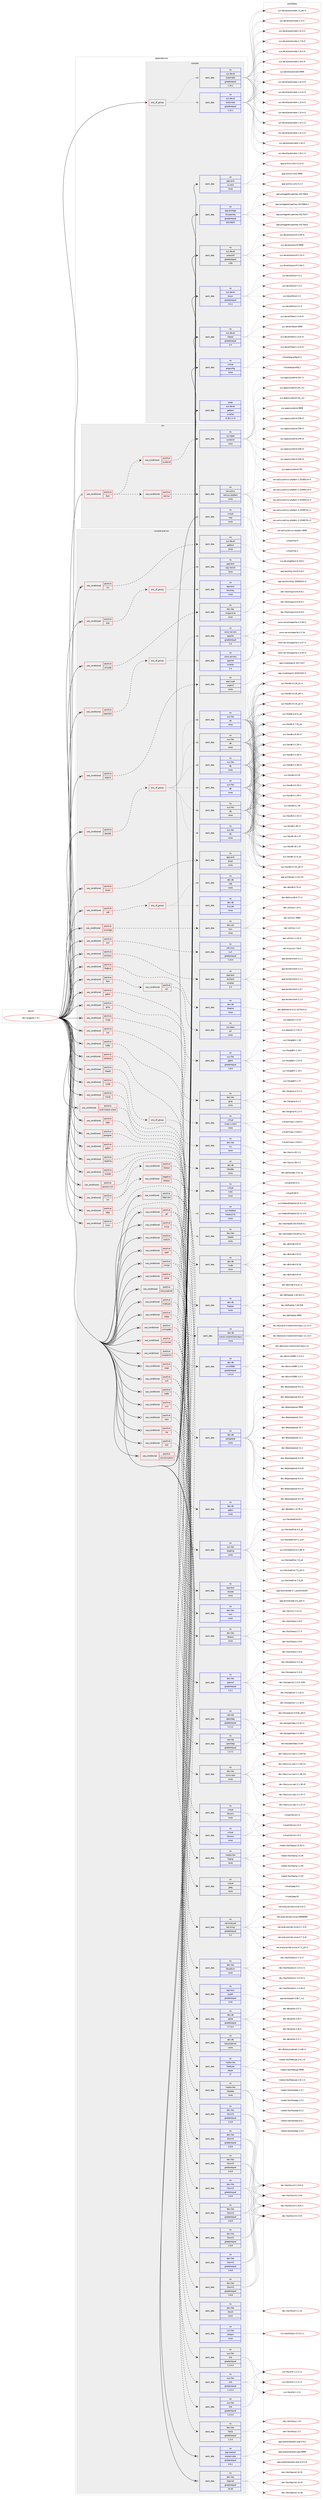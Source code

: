 digraph prolog {

# *************
# Graph options
# *************

newrank=true;
concentrate=true;
compound=true;
graph [rankdir=LR,fontname=Helvetica,fontsize=10,ranksep=1.5];#, ranksep=2.5, nodesep=0.2];
edge  [arrowhead=vee];
node  [fontname=Helvetica,fontsize=10];

# **********
# The ebuild
# **********

subgraph cluster_leftcol {
color=gray;
rank=same;
label=<<i>ebuild</i>>;
id [label="dev-lang/php-7.3.1", color=red, width=4, href="../dev-lang/php-7.3.1.svg"];
}

# ****************
# The dependencies
# ****************

subgraph cluster_midcol {
color=gray;
label=<<i>dependencies</i>>;
subgraph cluster_compile {
fillcolor="#eeeeee";
style=filled;
label=<<i>compile</i>>;
subgraph any21994 {
dependency1360975 [label=<<TABLE BORDER="0" CELLBORDER="1" CELLSPACING="0" CELLPADDING="4"><TR><TD CELLPADDING="10">any_of_group</TD></TR></TABLE>>, shape=none, color=red];subgraph pack974092 {
dependency1360976 [label=<<TABLE BORDER="0" CELLBORDER="1" CELLSPACING="0" CELLPADDING="4" WIDTH="220"><TR><TD ROWSPAN="6" CELLPADDING="30">pack_dep</TD></TR><TR><TD WIDTH="110">no</TD></TR><TR><TD>sys-devel</TD></TR><TR><TD>automake</TD></TR><TR><TD>greaterequal</TD></TR><TR><TD>1.16.1</TD></TR></TABLE>>, shape=none, color=blue];
}
dependency1360975:e -> dependency1360976:w [weight=20,style="dotted",arrowhead="oinv"];
subgraph pack974093 {
dependency1360977 [label=<<TABLE BORDER="0" CELLBORDER="1" CELLSPACING="0" CELLPADDING="4" WIDTH="220"><TR><TD ROWSPAN="6" CELLPADDING="30">pack_dep</TD></TR><TR><TD WIDTH="110">no</TD></TR><TR><TD>sys-devel</TD></TR><TR><TD>automake</TD></TR><TR><TD>greaterequal</TD></TR><TR><TD>1.15.1</TD></TR></TABLE>>, shape=none, color=blue];
}
dependency1360975:e -> dependency1360977:w [weight=20,style="dotted",arrowhead="oinv"];
}
id:e -> dependency1360975:w [weight=20,style="solid",arrowhead="vee"];
subgraph pack974094 {
dependency1360978 [label=<<TABLE BORDER="0" CELLBORDER="1" CELLSPACING="0" CELLPADDING="4" WIDTH="220"><TR><TD ROWSPAN="6" CELLPADDING="30">pack_dep</TD></TR><TR><TD WIDTH="110">no</TD></TR><TR><TD>app-arch</TD></TR><TR><TD>xz-utils</TD></TR><TR><TD>none</TD></TR><TR><TD></TD></TR></TABLE>>, shape=none, color=blue];
}
id:e -> dependency1360978:w [weight=20,style="solid",arrowhead="vee"];
subgraph pack974095 {
dependency1360979 [label=<<TABLE BORDER="0" CELLBORDER="1" CELLSPACING="0" CELLPADDING="4" WIDTH="220"><TR><TD ROWSPAN="6" CELLPADDING="30">pack_dep</TD></TR><TR><TD WIDTH="110">no</TD></TR><TR><TD>app-portage</TD></TR><TR><TD>elt-patches</TD></TR><TR><TD>greaterequal</TD></TR><TR><TD>20170815</TD></TR></TABLE>>, shape=none, color=blue];
}
id:e -> dependency1360979:w [weight=20,style="solid",arrowhead="vee"];
subgraph pack974096 {
dependency1360980 [label=<<TABLE BORDER="0" CELLBORDER="1" CELLSPACING="0" CELLPADDING="4" WIDTH="220"><TR><TD ROWSPAN="6" CELLPADDING="30">pack_dep</TD></TR><TR><TD WIDTH="110">no</TD></TR><TR><TD>sys-devel</TD></TR><TR><TD>autoconf</TD></TR><TR><TD>greaterequal</TD></TR><TR><TD>2.69</TD></TR></TABLE>>, shape=none, color=blue];
}
id:e -> dependency1360980:w [weight=20,style="solid",arrowhead="vee"];
subgraph pack974097 {
dependency1360981 [label=<<TABLE BORDER="0" CELLBORDER="1" CELLSPACING="0" CELLPADDING="4" WIDTH="220"><TR><TD ROWSPAN="6" CELLPADDING="30">pack_dep</TD></TR><TR><TD WIDTH="110">no</TD></TR><TR><TD>sys-devel</TD></TR><TR><TD>bison</TD></TR><TR><TD>greaterequal</TD></TR><TR><TD>3.0.1</TD></TR></TABLE>>, shape=none, color=blue];
}
id:e -> dependency1360981:w [weight=20,style="solid",arrowhead="vee"];
subgraph pack974098 {
dependency1360982 [label=<<TABLE BORDER="0" CELLBORDER="1" CELLSPACING="0" CELLPADDING="4" WIDTH="220"><TR><TD ROWSPAN="6" CELLPADDING="30">pack_dep</TD></TR><TR><TD WIDTH="110">no</TD></TR><TR><TD>sys-devel</TD></TR><TR><TD>libtool</TD></TR><TR><TD>greaterequal</TD></TR><TR><TD>2.4</TD></TR></TABLE>>, shape=none, color=blue];
}
id:e -> dependency1360982:w [weight=20,style="solid",arrowhead="vee"];
subgraph pack974099 {
dependency1360983 [label=<<TABLE BORDER="0" CELLBORDER="1" CELLSPACING="0" CELLPADDING="4" WIDTH="220"><TR><TD ROWSPAN="6" CELLPADDING="30">pack_dep</TD></TR><TR><TD WIDTH="110">no</TD></TR><TR><TD>virtual</TD></TR><TR><TD>pkgconfig</TD></TR><TR><TD>none</TD></TR><TR><TD></TD></TR></TABLE>>, shape=none, color=blue];
}
id:e -> dependency1360983:w [weight=20,style="solid",arrowhead="vee"];
subgraph pack974100 {
dependency1360984 [label=<<TABLE BORDER="0" CELLBORDER="1" CELLSPACING="0" CELLPADDING="4" WIDTH="220"><TR><TD ROWSPAN="6" CELLPADDING="30">pack_dep</TD></TR><TR><TD WIDTH="110">weak</TD></TR><TR><TD>sys-devel</TD></TR><TR><TD>gettext</TD></TR><TR><TD>smaller</TD></TR><TR><TD>0.18.1.1-r3</TD></TR></TABLE>>, shape=none, color=blue];
}
id:e -> dependency1360984:w [weight=20,style="solid",arrowhead="vee"];
}
subgraph cluster_compileandrun {
fillcolor="#eeeeee";
style=filled;
label=<<i>compile and run</i>>;
subgraph cond364337 {
dependency1360985 [label=<<TABLE BORDER="0" CELLBORDER="1" CELLSPACING="0" CELLPADDING="4"><TR><TD ROWSPAN="3" CELLPADDING="10">use_conditional</TD></TR><TR><TD>positive</TD></TR><TR><TD>apache2</TD></TR></TABLE>>, shape=none, color=red];
subgraph any21995 {
dependency1360986 [label=<<TABLE BORDER="0" CELLBORDER="1" CELLSPACING="0" CELLPADDING="4"><TR><TD CELLPADDING="10">any_of_group</TD></TR></TABLE>>, shape=none, color=red];subgraph pack974101 {
dependency1360987 [label=<<TABLE BORDER="0" CELLBORDER="1" CELLSPACING="0" CELLPADDING="4" WIDTH="220"><TR><TD ROWSPAN="6" CELLPADDING="30">pack_dep</TD></TR><TR><TD WIDTH="110">no</TD></TR><TR><TD>www-servers</TD></TR><TR><TD>apache</TD></TR><TR><TD>greaterequal</TD></TR><TR><TD>2.4</TD></TR></TABLE>>, shape=none, color=blue];
}
dependency1360986:e -> dependency1360987:w [weight=20,style="dotted",arrowhead="oinv"];
subgraph pack974102 {
dependency1360988 [label=<<TABLE BORDER="0" CELLBORDER="1" CELLSPACING="0" CELLPADDING="4" WIDTH="220"><TR><TD ROWSPAN="6" CELLPADDING="30">pack_dep</TD></TR><TR><TD WIDTH="110">no</TD></TR><TR><TD>www-servers</TD></TR><TR><TD>apache</TD></TR><TR><TD>smaller</TD></TR><TR><TD>2.4</TD></TR></TABLE>>, shape=none, color=blue];
}
dependency1360986:e -> dependency1360988:w [weight=20,style="dotted",arrowhead="oinv"];
}
dependency1360985:e -> dependency1360986:w [weight=20,style="dashed",arrowhead="vee"];
}
id:e -> dependency1360985:w [weight=20,style="solid",arrowhead="odotvee"];
subgraph cond364338 {
dependency1360989 [label=<<TABLE BORDER="0" CELLBORDER="1" CELLSPACING="0" CELLPADDING="4"><TR><TD ROWSPAN="3" CELLPADDING="10">use_conditional</TD></TR><TR><TD>positive</TD></TR><TR><TD>argon2</TD></TR></TABLE>>, shape=none, color=red];
subgraph pack974103 {
dependency1360990 [label=<<TABLE BORDER="0" CELLBORDER="1" CELLSPACING="0" CELLPADDING="4" WIDTH="220"><TR><TD ROWSPAN="6" CELLPADDING="30">pack_dep</TD></TR><TR><TD WIDTH="110">no</TD></TR><TR><TD>app-crypt</TD></TR><TR><TD>argon2</TD></TR><TR><TD>none</TD></TR><TR><TD></TD></TR></TABLE>>, shape=none, color=blue];
}
dependency1360989:e -> dependency1360990:w [weight=20,style="dashed",arrowhead="vee"];
}
id:e -> dependency1360989:w [weight=20,style="solid",arrowhead="odotvee"];
subgraph cond364339 {
dependency1360991 [label=<<TABLE BORDER="0" CELLBORDER="1" CELLSPACING="0" CELLPADDING="4"><TR><TD ROWSPAN="3" CELLPADDING="10">use_conditional</TD></TR><TR><TD>positive</TD></TR><TR><TD>berkdb</TD></TR></TABLE>>, shape=none, color=red];
subgraph any21996 {
dependency1360992 [label=<<TABLE BORDER="0" CELLBORDER="1" CELLSPACING="0" CELLPADDING="4"><TR><TD CELLPADDING="10">any_of_group</TD></TR></TABLE>>, shape=none, color=red];subgraph pack974104 {
dependency1360993 [label=<<TABLE BORDER="0" CELLBORDER="1" CELLSPACING="0" CELLPADDING="4" WIDTH="220"><TR><TD ROWSPAN="6" CELLPADDING="30">pack_dep</TD></TR><TR><TD WIDTH="110">no</TD></TR><TR><TD>sys-libs</TD></TR><TR><TD>db</TD></TR><TR><TD>none</TD></TR><TR><TD></TD></TR></TABLE>>, shape=none, color=blue];
}
dependency1360992:e -> dependency1360993:w [weight=20,style="dotted",arrowhead="oinv"];
subgraph pack974105 {
dependency1360994 [label=<<TABLE BORDER="0" CELLBORDER="1" CELLSPACING="0" CELLPADDING="4" WIDTH="220"><TR><TD ROWSPAN="6" CELLPADDING="30">pack_dep</TD></TR><TR><TD WIDTH="110">no</TD></TR><TR><TD>sys-libs</TD></TR><TR><TD>db</TD></TR><TR><TD>none</TD></TR><TR><TD></TD></TR></TABLE>>, shape=none, color=blue];
}
dependency1360992:e -> dependency1360994:w [weight=20,style="dotted",arrowhead="oinv"];
subgraph pack974106 {
dependency1360995 [label=<<TABLE BORDER="0" CELLBORDER="1" CELLSPACING="0" CELLPADDING="4" WIDTH="220"><TR><TD ROWSPAN="6" CELLPADDING="30">pack_dep</TD></TR><TR><TD WIDTH="110">no</TD></TR><TR><TD>sys-libs</TD></TR><TR><TD>db</TD></TR><TR><TD>none</TD></TR><TR><TD></TD></TR></TABLE>>, shape=none, color=blue];
}
dependency1360992:e -> dependency1360995:w [weight=20,style="dotted",arrowhead="oinv"];
subgraph pack974107 {
dependency1360996 [label=<<TABLE BORDER="0" CELLBORDER="1" CELLSPACING="0" CELLPADDING="4" WIDTH="220"><TR><TD ROWSPAN="6" CELLPADDING="30">pack_dep</TD></TR><TR><TD WIDTH="110">no</TD></TR><TR><TD>sys-libs</TD></TR><TR><TD>db</TD></TR><TR><TD>none</TD></TR><TR><TD></TD></TR></TABLE>>, shape=none, color=blue];
}
dependency1360992:e -> dependency1360996:w [weight=20,style="dotted",arrowhead="oinv"];
subgraph pack974108 {
dependency1360997 [label=<<TABLE BORDER="0" CELLBORDER="1" CELLSPACING="0" CELLPADDING="4" WIDTH="220"><TR><TD ROWSPAN="6" CELLPADDING="30">pack_dep</TD></TR><TR><TD WIDTH="110">no</TD></TR><TR><TD>sys-libs</TD></TR><TR><TD>db</TD></TR><TR><TD>none</TD></TR><TR><TD></TD></TR></TABLE>>, shape=none, color=blue];
}
dependency1360992:e -> dependency1360997:w [weight=20,style="dotted",arrowhead="oinv"];
subgraph pack974109 {
dependency1360998 [label=<<TABLE BORDER="0" CELLBORDER="1" CELLSPACING="0" CELLPADDING="4" WIDTH="220"><TR><TD ROWSPAN="6" CELLPADDING="30">pack_dep</TD></TR><TR><TD WIDTH="110">no</TD></TR><TR><TD>sys-libs</TD></TR><TR><TD>db</TD></TR><TR><TD>none</TD></TR><TR><TD></TD></TR></TABLE>>, shape=none, color=blue];
}
dependency1360992:e -> dependency1360998:w [weight=20,style="dotted",arrowhead="oinv"];
}
dependency1360991:e -> dependency1360992:w [weight=20,style="dashed",arrowhead="vee"];
}
id:e -> dependency1360991:w [weight=20,style="solid",arrowhead="odotvee"];
subgraph cond364340 {
dependency1360999 [label=<<TABLE BORDER="0" CELLBORDER="1" CELLSPACING="0" CELLPADDING="4"><TR><TD ROWSPAN="3" CELLPADDING="10">use_conditional</TD></TR><TR><TD>positive</TD></TR><TR><TD>bzip2</TD></TR></TABLE>>, shape=none, color=red];
subgraph pack974110 {
dependency1361000 [label=<<TABLE BORDER="0" CELLBORDER="1" CELLSPACING="0" CELLPADDING="4" WIDTH="220"><TR><TD ROWSPAN="6" CELLPADDING="30">pack_dep</TD></TR><TR><TD WIDTH="110">no</TD></TR><TR><TD>app-arch</TD></TR><TR><TD>bzip2</TD></TR><TR><TD>none</TD></TR><TR><TD></TD></TR></TABLE>>, shape=none, color=blue];
}
dependency1360999:e -> dependency1361000:w [weight=20,style="dashed",arrowhead="vee"];
}
id:e -> dependency1360999:w [weight=20,style="solid",arrowhead="odotvee"];
subgraph cond364341 {
dependency1361001 [label=<<TABLE BORDER="0" CELLBORDER="1" CELLSPACING="0" CELLPADDING="4"><TR><TD ROWSPAN="3" CELLPADDING="10">use_conditional</TD></TR><TR><TD>positive</TD></TR><TR><TD>cdb</TD></TR></TABLE>>, shape=none, color=red];
subgraph any21997 {
dependency1361002 [label=<<TABLE BORDER="0" CELLBORDER="1" CELLSPACING="0" CELLPADDING="4"><TR><TD CELLPADDING="10">any_of_group</TD></TR></TABLE>>, shape=none, color=red];subgraph pack974111 {
dependency1361003 [label=<<TABLE BORDER="0" CELLBORDER="1" CELLSPACING="0" CELLPADDING="4" WIDTH="220"><TR><TD ROWSPAN="6" CELLPADDING="30">pack_dep</TD></TR><TR><TD WIDTH="110">no</TD></TR><TR><TD>dev-db</TD></TR><TR><TD>cdb</TD></TR><TR><TD>none</TD></TR><TR><TD></TD></TR></TABLE>>, shape=none, color=blue];
}
dependency1361002:e -> dependency1361003:w [weight=20,style="dotted",arrowhead="oinv"];
subgraph pack974112 {
dependency1361004 [label=<<TABLE BORDER="0" CELLBORDER="1" CELLSPACING="0" CELLPADDING="4" WIDTH="220"><TR><TD ROWSPAN="6" CELLPADDING="30">pack_dep</TD></TR><TR><TD WIDTH="110">no</TD></TR><TR><TD>dev-db</TD></TR><TR><TD>tinycdb</TD></TR><TR><TD>none</TD></TR><TR><TD></TD></TR></TABLE>>, shape=none, color=blue];
}
dependency1361002:e -> dependency1361004:w [weight=20,style="dotted",arrowhead="oinv"];
}
dependency1361001:e -> dependency1361002:w [weight=20,style="dashed",arrowhead="vee"];
}
id:e -> dependency1361001:w [weight=20,style="solid",arrowhead="odotvee"];
subgraph cond364342 {
dependency1361005 [label=<<TABLE BORDER="0" CELLBORDER="1" CELLSPACING="0" CELLPADDING="4"><TR><TD ROWSPAN="3" CELLPADDING="10">use_conditional</TD></TR><TR><TD>positive</TD></TR><TR><TD>coverage</TD></TR></TABLE>>, shape=none, color=red];
subgraph pack974113 {
dependency1361006 [label=<<TABLE BORDER="0" CELLBORDER="1" CELLSPACING="0" CELLPADDING="4" WIDTH="220"><TR><TD ROWSPAN="6" CELLPADDING="30">pack_dep</TD></TR><TR><TD WIDTH="110">no</TD></TR><TR><TD>dev-util</TD></TR><TR><TD>lcov</TD></TR><TR><TD>none</TD></TR><TR><TD></TD></TR></TABLE>>, shape=none, color=blue];
}
dependency1361005:e -> dependency1361006:w [weight=20,style="dashed",arrowhead="vee"];
}
id:e -> dependency1361005:w [weight=20,style="solid",arrowhead="odotvee"];
subgraph cond364343 {
dependency1361007 [label=<<TABLE BORDER="0" CELLBORDER="1" CELLSPACING="0" CELLPADDING="4"><TR><TD ROWSPAN="3" CELLPADDING="10">use_conditional</TD></TR><TR><TD>positive</TD></TR><TR><TD>curl</TD></TR></TABLE>>, shape=none, color=red];
subgraph pack974114 {
dependency1361008 [label=<<TABLE BORDER="0" CELLBORDER="1" CELLSPACING="0" CELLPADDING="4" WIDTH="220"><TR><TD ROWSPAN="6" CELLPADDING="30">pack_dep</TD></TR><TR><TD WIDTH="110">no</TD></TR><TR><TD>net-misc</TD></TR><TR><TD>curl</TD></TR><TR><TD>greaterequal</TD></TR><TR><TD>7.10.5</TD></TR></TABLE>>, shape=none, color=blue];
}
dependency1361007:e -> dependency1361008:w [weight=20,style="dashed",arrowhead="vee"];
}
id:e -> dependency1361007:w [weight=20,style="solid",arrowhead="odotvee"];
subgraph cond364344 {
dependency1361009 [label=<<TABLE BORDER="0" CELLBORDER="1" CELLSPACING="0" CELLPADDING="4"><TR><TD ROWSPAN="3" CELLPADDING="10">use_conditional</TD></TR><TR><TD>positive</TD></TR><TR><TD>enchant</TD></TR></TABLE>>, shape=none, color=red];
subgraph pack974115 {
dependency1361010 [label=<<TABLE BORDER="0" CELLBORDER="1" CELLSPACING="0" CELLPADDING="4" WIDTH="220"><TR><TD ROWSPAN="6" CELLPADDING="30">pack_dep</TD></TR><TR><TD WIDTH="110">no</TD></TR><TR><TD>app-text</TD></TR><TR><TD>enchant</TD></TR><TR><TD>smaller</TD></TR><TR><TD>2.0</TD></TR></TABLE>>, shape=none, color=blue];
}
dependency1361009:e -> dependency1361010:w [weight=20,style="dashed",arrowhead="vee"];
}
id:e -> dependency1361009:w [weight=20,style="solid",arrowhead="odotvee"];
subgraph cond364345 {
dependency1361011 [label=<<TABLE BORDER="0" CELLBORDER="1" CELLSPACING="0" CELLPADDING="4"><TR><TD ROWSPAN="3" CELLPADDING="10">use_conditional</TD></TR><TR><TD>positive</TD></TR><TR><TD>firebird</TD></TR></TABLE>>, shape=none, color=red];
subgraph pack974116 {
dependency1361012 [label=<<TABLE BORDER="0" CELLBORDER="1" CELLSPACING="0" CELLPADDING="4" WIDTH="220"><TR><TD ROWSPAN="6" CELLPADDING="30">pack_dep</TD></TR><TR><TD WIDTH="110">no</TD></TR><TR><TD>dev-db</TD></TR><TR><TD>firebird</TD></TR><TR><TD>none</TD></TR><TR><TD></TD></TR></TABLE>>, shape=none, color=blue];
}
dependency1361011:e -> dependency1361012:w [weight=20,style="dashed",arrowhead="vee"];
}
id:e -> dependency1361011:w [weight=20,style="solid",arrowhead="odotvee"];
subgraph cond364346 {
dependency1361013 [label=<<TABLE BORDER="0" CELLBORDER="1" CELLSPACING="0" CELLPADDING="4"><TR><TD ROWSPAN="3" CELLPADDING="10">use_conditional</TD></TR><TR><TD>positive</TD></TR><TR><TD>fpm</TD></TR></TABLE>>, shape=none, color=red];
subgraph cond364347 {
dependency1361014 [label=<<TABLE BORDER="0" CELLBORDER="1" CELLSPACING="0" CELLPADDING="4"><TR><TD ROWSPAN="3" CELLPADDING="10">use_conditional</TD></TR><TR><TD>positive</TD></TR><TR><TD>acl</TD></TR></TABLE>>, shape=none, color=red];
subgraph pack974117 {
dependency1361015 [label=<<TABLE BORDER="0" CELLBORDER="1" CELLSPACING="0" CELLPADDING="4" WIDTH="220"><TR><TD ROWSPAN="6" CELLPADDING="30">pack_dep</TD></TR><TR><TD WIDTH="110">no</TD></TR><TR><TD>sys-apps</TD></TR><TR><TD>acl</TD></TR><TR><TD>none</TD></TR><TR><TD></TD></TR></TABLE>>, shape=none, color=blue];
}
dependency1361014:e -> dependency1361015:w [weight=20,style="dashed",arrowhead="vee"];
}
dependency1361013:e -> dependency1361014:w [weight=20,style="dashed",arrowhead="vee"];
}
id:e -> dependency1361013:w [weight=20,style="solid",arrowhead="odotvee"];
subgraph cond364348 {
dependency1361016 [label=<<TABLE BORDER="0" CELLBORDER="1" CELLSPACING="0" CELLPADDING="4"><TR><TD ROWSPAN="3" CELLPADDING="10">use_conditional</TD></TR><TR><TD>positive</TD></TR><TR><TD>gd</TD></TR></TABLE>>, shape=none, color=red];
subgraph pack974118 {
dependency1361017 [label=<<TABLE BORDER="0" CELLBORDER="1" CELLSPACING="0" CELLPADDING="4" WIDTH="220"><TR><TD ROWSPAN="6" CELLPADDING="30">pack_dep</TD></TR><TR><TD WIDTH="110">no</TD></TR><TR><TD>virtual</TD></TR><TR><TD>jpeg</TD></TR><TR><TD>none</TD></TR><TR><TD></TD></TR></TABLE>>, shape=none, color=blue];
}
dependency1361016:e -> dependency1361017:w [weight=20,style="dashed",arrowhead="vee"];
subgraph pack974119 {
dependency1361018 [label=<<TABLE BORDER="0" CELLBORDER="1" CELLSPACING="0" CELLPADDING="4" WIDTH="220"><TR><TD ROWSPAN="6" CELLPADDING="30">pack_dep</TD></TR><TR><TD WIDTH="110">no</TD></TR><TR><TD>media-libs</TD></TR><TR><TD>libpng</TD></TR><TR><TD>none</TD></TR><TR><TD></TD></TR></TABLE>>, shape=none, color=blue];
}
dependency1361016:e -> dependency1361018:w [weight=20,style="dashed",arrowhead="vee"];
subgraph pack974120 {
dependency1361019 [label=<<TABLE BORDER="0" CELLBORDER="1" CELLSPACING="0" CELLPADDING="4" WIDTH="220"><TR><TD ROWSPAN="6" CELLPADDING="30">pack_dep</TD></TR><TR><TD WIDTH="110">no</TD></TR><TR><TD>sys-libs</TD></TR><TR><TD>zlib</TD></TR><TR><TD>greaterequal</TD></TR><TR><TD>1.2.0.4</TD></TR></TABLE>>, shape=none, color=blue];
}
dependency1361016:e -> dependency1361019:w [weight=20,style="dashed",arrowhead="vee"];
}
id:e -> dependency1361016:w [weight=20,style="solid",arrowhead="odotvee"];
subgraph cond364349 {
dependency1361020 [label=<<TABLE BORDER="0" CELLBORDER="1" CELLSPACING="0" CELLPADDING="4"><TR><TD ROWSPAN="3" CELLPADDING="10">use_conditional</TD></TR><TR><TD>positive</TD></TR><TR><TD>gdbm</TD></TR></TABLE>>, shape=none, color=red];
subgraph pack974121 {
dependency1361021 [label=<<TABLE BORDER="0" CELLBORDER="1" CELLSPACING="0" CELLPADDING="4" WIDTH="220"><TR><TD ROWSPAN="6" CELLPADDING="30">pack_dep</TD></TR><TR><TD WIDTH="110">no</TD></TR><TR><TD>sys-libs</TD></TR><TR><TD>gdbm</TD></TR><TR><TD>greaterequal</TD></TR><TR><TD>1.8.0</TD></TR></TABLE>>, shape=none, color=blue];
}
dependency1361020:e -> dependency1361021:w [weight=20,style="dashed",arrowhead="vee"];
}
id:e -> dependency1361020:w [weight=20,style="solid",arrowhead="odotvee"];
subgraph cond364350 {
dependency1361022 [label=<<TABLE BORDER="0" CELLBORDER="1" CELLSPACING="0" CELLPADDING="4"><TR><TD ROWSPAN="3" CELLPADDING="10">use_conditional</TD></TR><TR><TD>positive</TD></TR><TR><TD>gmp</TD></TR></TABLE>>, shape=none, color=red];
subgraph pack974122 {
dependency1361023 [label=<<TABLE BORDER="0" CELLBORDER="1" CELLSPACING="0" CELLPADDING="4" WIDTH="220"><TR><TD ROWSPAN="6" CELLPADDING="30">pack_dep</TD></TR><TR><TD WIDTH="110">no</TD></TR><TR><TD>dev-libs</TD></TR><TR><TD>gmp</TD></TR><TR><TD>none</TD></TR><TR><TD></TD></TR></TABLE>>, shape=none, color=blue];
}
dependency1361022:e -> dependency1361023:w [weight=20,style="dashed",arrowhead="vee"];
}
id:e -> dependency1361022:w [weight=20,style="solid",arrowhead="odotvee"];
subgraph cond364351 {
dependency1361024 [label=<<TABLE BORDER="0" CELLBORDER="1" CELLSPACING="0" CELLPADDING="4"><TR><TD ROWSPAN="3" CELLPADDING="10">use_conditional</TD></TR><TR><TD>positive</TD></TR><TR><TD>iconv</TD></TR></TABLE>>, shape=none, color=red];
subgraph pack974123 {
dependency1361025 [label=<<TABLE BORDER="0" CELLBORDER="1" CELLSPACING="0" CELLPADDING="4" WIDTH="220"><TR><TD ROWSPAN="6" CELLPADDING="30">pack_dep</TD></TR><TR><TD WIDTH="110">no</TD></TR><TR><TD>virtual</TD></TR><TR><TD>libiconv</TD></TR><TR><TD>none</TD></TR><TR><TD></TD></TR></TABLE>>, shape=none, color=blue];
}
dependency1361024:e -> dependency1361025:w [weight=20,style="dashed",arrowhead="vee"];
}
id:e -> dependency1361024:w [weight=20,style="solid",arrowhead="odotvee"];
subgraph cond364352 {
dependency1361026 [label=<<TABLE BORDER="0" CELLBORDER="1" CELLSPACING="0" CELLPADDING="4"><TR><TD ROWSPAN="3" CELLPADDING="10">use_conditional</TD></TR><TR><TD>positive</TD></TR><TR><TD>imap</TD></TR></TABLE>>, shape=none, color=red];
subgraph pack974124 {
dependency1361027 [label=<<TABLE BORDER="0" CELLBORDER="1" CELLSPACING="0" CELLPADDING="4" WIDTH="220"><TR><TD ROWSPAN="6" CELLPADDING="30">pack_dep</TD></TR><TR><TD WIDTH="110">no</TD></TR><TR><TD>virtual</TD></TR><TR><TD>imap-c-client</TD></TR><TR><TD>none</TD></TR><TR><TD></TD></TR></TABLE>>, shape=none, color=blue];
}
dependency1361026:e -> dependency1361027:w [weight=20,style="dashed",arrowhead="vee"];
}
id:e -> dependency1361026:w [weight=20,style="solid",arrowhead="odotvee"];
subgraph cond364353 {
dependency1361028 [label=<<TABLE BORDER="0" CELLBORDER="1" CELLSPACING="0" CELLPADDING="4"><TR><TD ROWSPAN="3" CELLPADDING="10">use_conditional</TD></TR><TR><TD>positive</TD></TR><TR><TD>intl</TD></TR></TABLE>>, shape=none, color=red];
subgraph pack974125 {
dependency1361029 [label=<<TABLE BORDER="0" CELLBORDER="1" CELLSPACING="0" CELLPADDING="4" WIDTH="220"><TR><TD ROWSPAN="6" CELLPADDING="30">pack_dep</TD></TR><TR><TD WIDTH="110">no</TD></TR><TR><TD>dev-libs</TD></TR><TR><TD>icu</TD></TR><TR><TD>none</TD></TR><TR><TD></TD></TR></TABLE>>, shape=none, color=blue];
}
dependency1361028:e -> dependency1361029:w [weight=20,style="dashed",arrowhead="vee"];
}
id:e -> dependency1361028:w [weight=20,style="solid",arrowhead="odotvee"];
subgraph cond364354 {
dependency1361030 [label=<<TABLE BORDER="0" CELLBORDER="1" CELLSPACING="0" CELLPADDING="4"><TR><TD ROWSPAN="3" CELLPADDING="10">use_conditional</TD></TR><TR><TD>positive</TD></TR><TR><TD>iodbc</TD></TR></TABLE>>, shape=none, color=red];
subgraph pack974126 {
dependency1361031 [label=<<TABLE BORDER="0" CELLBORDER="1" CELLSPACING="0" CELLPADDING="4" WIDTH="220"><TR><TD ROWSPAN="6" CELLPADDING="30">pack_dep</TD></TR><TR><TD WIDTH="110">no</TD></TR><TR><TD>dev-db</TD></TR><TR><TD>libiodbc</TD></TR><TR><TD>none</TD></TR><TR><TD></TD></TR></TABLE>>, shape=none, color=blue];
}
dependency1361030:e -> dependency1361031:w [weight=20,style="dashed",arrowhead="vee"];
}
id:e -> dependency1361030:w [weight=20,style="solid",arrowhead="odotvee"];
subgraph cond364355 {
dependency1361032 [label=<<TABLE BORDER="0" CELLBORDER="1" CELLSPACING="0" CELLPADDING="4"><TR><TD ROWSPAN="3" CELLPADDING="10">use_conditional</TD></TR><TR><TD>positive</TD></TR><TR><TD>kerberos</TD></TR></TABLE>>, shape=none, color=red];
subgraph pack974127 {
dependency1361033 [label=<<TABLE BORDER="0" CELLBORDER="1" CELLSPACING="0" CELLPADDING="4" WIDTH="220"><TR><TD ROWSPAN="6" CELLPADDING="30">pack_dep</TD></TR><TR><TD WIDTH="110">no</TD></TR><TR><TD>virtual</TD></TR><TR><TD>krb5</TD></TR><TR><TD>none</TD></TR><TR><TD></TD></TR></TABLE>>, shape=none, color=blue];
}
dependency1361032:e -> dependency1361033:w [weight=20,style="dashed",arrowhead="vee"];
}
id:e -> dependency1361032:w [weight=20,style="solid",arrowhead="odotvee"];
subgraph cond364356 {
dependency1361034 [label=<<TABLE BORDER="0" CELLBORDER="1" CELLSPACING="0" CELLPADDING="4"><TR><TD ROWSPAN="3" CELLPADDING="10">use_conditional</TD></TR><TR><TD>positive</TD></TR><TR><TD>ldap</TD></TR></TABLE>>, shape=none, color=red];
subgraph pack974128 {
dependency1361035 [label=<<TABLE BORDER="0" CELLBORDER="1" CELLSPACING="0" CELLPADDING="4" WIDTH="220"><TR><TD ROWSPAN="6" CELLPADDING="30">pack_dep</TD></TR><TR><TD WIDTH="110">no</TD></TR><TR><TD>net-nds</TD></TR><TR><TD>openldap</TD></TR><TR><TD>greaterequal</TD></TR><TR><TD>1.2.11</TD></TR></TABLE>>, shape=none, color=blue];
}
dependency1361034:e -> dependency1361035:w [weight=20,style="dashed",arrowhead="vee"];
}
id:e -> dependency1361034:w [weight=20,style="solid",arrowhead="odotvee"];
subgraph cond364357 {
dependency1361036 [label=<<TABLE BORDER="0" CELLBORDER="1" CELLSPACING="0" CELLPADDING="4"><TR><TD ROWSPAN="3" CELLPADDING="10">use_conditional</TD></TR><TR><TD>positive</TD></TR><TR><TD>ldap-sasl</TD></TR></TABLE>>, shape=none, color=red];
subgraph pack974129 {
dependency1361037 [label=<<TABLE BORDER="0" CELLBORDER="1" CELLSPACING="0" CELLPADDING="4" WIDTH="220"><TR><TD ROWSPAN="6" CELLPADDING="30">pack_dep</TD></TR><TR><TD WIDTH="110">no</TD></TR><TR><TD>dev-libs</TD></TR><TR><TD>cyrus-sasl</TD></TR><TR><TD>none</TD></TR><TR><TD></TD></TR></TABLE>>, shape=none, color=blue];
}
dependency1361036:e -> dependency1361037:w [weight=20,style="dashed",arrowhead="vee"];
subgraph pack974130 {
dependency1361038 [label=<<TABLE BORDER="0" CELLBORDER="1" CELLSPACING="0" CELLPADDING="4" WIDTH="220"><TR><TD ROWSPAN="6" CELLPADDING="30">pack_dep</TD></TR><TR><TD WIDTH="110">no</TD></TR><TR><TD>net-nds</TD></TR><TR><TD>openldap</TD></TR><TR><TD>greaterequal</TD></TR><TR><TD>1.2.11</TD></TR></TABLE>>, shape=none, color=blue];
}
dependency1361036:e -> dependency1361038:w [weight=20,style="dashed",arrowhead="vee"];
}
id:e -> dependency1361036:w [weight=20,style="solid",arrowhead="odotvee"];
subgraph cond364358 {
dependency1361039 [label=<<TABLE BORDER="0" CELLBORDER="1" CELLSPACING="0" CELLPADDING="4"><TR><TD ROWSPAN="3" CELLPADDING="10">use_conditional</TD></TR><TR><TD>positive</TD></TR><TR><TD>libedit</TD></TR></TABLE>>, shape=none, color=red];
subgraph any21998 {
dependency1361040 [label=<<TABLE BORDER="0" CELLBORDER="1" CELLSPACING="0" CELLPADDING="4"><TR><TD CELLPADDING="10">any_of_group</TD></TR></TABLE>>, shape=none, color=red];subgraph pack974131 {
dependency1361041 [label=<<TABLE BORDER="0" CELLBORDER="1" CELLSPACING="0" CELLPADDING="4" WIDTH="220"><TR><TD ROWSPAN="6" CELLPADDING="30">pack_dep</TD></TR><TR><TD WIDTH="110">no</TD></TR><TR><TD>sys-freebsd</TD></TR><TR><TD>freebsd-lib</TD></TR><TR><TD>none</TD></TR><TR><TD></TD></TR></TABLE>>, shape=none, color=blue];
}
dependency1361040:e -> dependency1361041:w [weight=20,style="dotted",arrowhead="oinv"];
subgraph pack974132 {
dependency1361042 [label=<<TABLE BORDER="0" CELLBORDER="1" CELLSPACING="0" CELLPADDING="4" WIDTH="220"><TR><TD ROWSPAN="6" CELLPADDING="30">pack_dep</TD></TR><TR><TD WIDTH="110">no</TD></TR><TR><TD>dev-libs</TD></TR><TR><TD>libedit</TD></TR><TR><TD>none</TD></TR><TR><TD></TD></TR></TABLE>>, shape=none, color=blue];
}
dependency1361040:e -> dependency1361042:w [weight=20,style="dotted",arrowhead="oinv"];
}
dependency1361039:e -> dependency1361040:w [weight=20,style="dashed",arrowhead="vee"];
}
id:e -> dependency1361039:w [weight=20,style="solid",arrowhead="odotvee"];
subgraph cond364359 {
dependency1361043 [label=<<TABLE BORDER="0" CELLBORDER="1" CELLSPACING="0" CELLPADDING="4"><TR><TD ROWSPAN="3" CELLPADDING="10">use_conditional</TD></TR><TR><TD>positive</TD></TR><TR><TD>lmdb</TD></TR></TABLE>>, shape=none, color=red];
subgraph pack974133 {
dependency1361044 [label=<<TABLE BORDER="0" CELLBORDER="1" CELLSPACING="0" CELLPADDING="4" WIDTH="220"><TR><TD ROWSPAN="6" CELLPADDING="30">pack_dep</TD></TR><TR><TD WIDTH="110">no</TD></TR><TR><TD>dev-db</TD></TR><TR><TD>lmdb</TD></TR><TR><TD>none</TD></TR><TR><TD></TD></TR></TABLE>>, shape=none, color=blue];
}
dependency1361043:e -> dependency1361044:w [weight=20,style="dashed",arrowhead="vee"];
}
id:e -> dependency1361043:w [weight=20,style="solid",arrowhead="odotvee"];
subgraph cond364360 {
dependency1361045 [label=<<TABLE BORDER="0" CELLBORDER="1" CELLSPACING="0" CELLPADDING="4"><TR><TD ROWSPAN="3" CELLPADDING="10">use_conditional</TD></TR><TR><TD>positive</TD></TR><TR><TD>mssql</TD></TR></TABLE>>, shape=none, color=red];
subgraph pack974134 {
dependency1361046 [label=<<TABLE BORDER="0" CELLBORDER="1" CELLSPACING="0" CELLPADDING="4" WIDTH="220"><TR><TD ROWSPAN="6" CELLPADDING="30">pack_dep</TD></TR><TR><TD WIDTH="110">no</TD></TR><TR><TD>dev-db</TD></TR><TR><TD>freetds</TD></TR><TR><TD>none</TD></TR><TR><TD></TD></TR></TABLE>>, shape=none, color=blue];
}
dependency1361045:e -> dependency1361046:w [weight=20,style="dashed",arrowhead="vee"];
}
id:e -> dependency1361045:w [weight=20,style="solid",arrowhead="odotvee"];
subgraph cond364361 {
dependency1361047 [label=<<TABLE BORDER="0" CELLBORDER="1" CELLSPACING="0" CELLPADDING="4"><TR><TD ROWSPAN="3" CELLPADDING="10">use_conditional</TD></TR><TR><TD>positive</TD></TR><TR><TD>nls</TD></TR></TABLE>>, shape=none, color=red];
subgraph pack974135 {
dependency1361048 [label=<<TABLE BORDER="0" CELLBORDER="1" CELLSPACING="0" CELLPADDING="4" WIDTH="220"><TR><TD ROWSPAN="6" CELLPADDING="30">pack_dep</TD></TR><TR><TD WIDTH="110">no</TD></TR><TR><TD>sys-devel</TD></TR><TR><TD>gettext</TD></TR><TR><TD>none</TD></TR><TR><TD></TD></TR></TABLE>>, shape=none, color=blue];
}
dependency1361047:e -> dependency1361048:w [weight=20,style="dashed",arrowhead="vee"];
}
id:e -> dependency1361047:w [weight=20,style="solid",arrowhead="odotvee"];
subgraph cond364362 {
dependency1361049 [label=<<TABLE BORDER="0" CELLBORDER="1" CELLSPACING="0" CELLPADDING="4"><TR><TD ROWSPAN="3" CELLPADDING="10">use_conditional</TD></TR><TR><TD>positive</TD></TR><TR><TD>oci8-instant-client</TD></TR></TABLE>>, shape=none, color=red];
subgraph pack974136 {
dependency1361050 [label=<<TABLE BORDER="0" CELLBORDER="1" CELLSPACING="0" CELLPADDING="4" WIDTH="220"><TR><TD ROWSPAN="6" CELLPADDING="30">pack_dep</TD></TR><TR><TD WIDTH="110">no</TD></TR><TR><TD>dev-db</TD></TR><TR><TD>oracle-instantclient-basic</TD></TR><TR><TD>none</TD></TR><TR><TD></TD></TR></TABLE>>, shape=none, color=blue];
}
dependency1361049:e -> dependency1361050:w [weight=20,style="dashed",arrowhead="vee"];
}
id:e -> dependency1361049:w [weight=20,style="solid",arrowhead="odotvee"];
subgraph cond364363 {
dependency1361051 [label=<<TABLE BORDER="0" CELLBORDER="1" CELLSPACING="0" CELLPADDING="4"><TR><TD ROWSPAN="3" CELLPADDING="10">use_conditional</TD></TR><TR><TD>positive</TD></TR><TR><TD>odbc</TD></TR></TABLE>>, shape=none, color=red];
subgraph pack974137 {
dependency1361052 [label=<<TABLE BORDER="0" CELLBORDER="1" CELLSPACING="0" CELLPADDING="4" WIDTH="220"><TR><TD ROWSPAN="6" CELLPADDING="30">pack_dep</TD></TR><TR><TD WIDTH="110">no</TD></TR><TR><TD>dev-db</TD></TR><TR><TD>unixODBC</TD></TR><TR><TD>greaterequal</TD></TR><TR><TD>1.8.13</TD></TR></TABLE>>, shape=none, color=blue];
}
dependency1361051:e -> dependency1361052:w [weight=20,style="dashed",arrowhead="vee"];
}
id:e -> dependency1361051:w [weight=20,style="solid",arrowhead="odotvee"];
subgraph cond364364 {
dependency1361053 [label=<<TABLE BORDER="0" CELLBORDER="1" CELLSPACING="0" CELLPADDING="4"><TR><TD ROWSPAN="3" CELLPADDING="10">use_conditional</TD></TR><TR><TD>positive</TD></TR><TR><TD>postgres</TD></TR></TABLE>>, shape=none, color=red];
subgraph pack974138 {
dependency1361054 [label=<<TABLE BORDER="0" CELLBORDER="1" CELLSPACING="0" CELLPADDING="4" WIDTH="220"><TR><TD ROWSPAN="6" CELLPADDING="30">pack_dep</TD></TR><TR><TD WIDTH="110">no</TD></TR><TR><TD>dev-db</TD></TR><TR><TD>postgresql</TD></TR><TR><TD>none</TD></TR><TR><TD></TD></TR></TABLE>>, shape=none, color=blue];
}
dependency1361053:e -> dependency1361054:w [weight=20,style="dashed",arrowhead="vee"];
}
id:e -> dependency1361053:w [weight=20,style="solid",arrowhead="odotvee"];
subgraph cond364365 {
dependency1361055 [label=<<TABLE BORDER="0" CELLBORDER="1" CELLSPACING="0" CELLPADDING="4"><TR><TD ROWSPAN="3" CELLPADDING="10">use_conditional</TD></TR><TR><TD>positive</TD></TR><TR><TD>qdbm</TD></TR></TABLE>>, shape=none, color=red];
subgraph pack974139 {
dependency1361056 [label=<<TABLE BORDER="0" CELLBORDER="1" CELLSPACING="0" CELLPADDING="4" WIDTH="220"><TR><TD ROWSPAN="6" CELLPADDING="30">pack_dep</TD></TR><TR><TD WIDTH="110">no</TD></TR><TR><TD>dev-db</TD></TR><TR><TD>qdbm</TD></TR><TR><TD>none</TD></TR><TR><TD></TD></TR></TABLE>>, shape=none, color=blue];
}
dependency1361055:e -> dependency1361056:w [weight=20,style="dashed",arrowhead="vee"];
}
id:e -> dependency1361055:w [weight=20,style="solid",arrowhead="odotvee"];
subgraph cond364366 {
dependency1361057 [label=<<TABLE BORDER="0" CELLBORDER="1" CELLSPACING="0" CELLPADDING="4"><TR><TD ROWSPAN="3" CELLPADDING="10">use_conditional</TD></TR><TR><TD>positive</TD></TR><TR><TD>readline</TD></TR></TABLE>>, shape=none, color=red];
subgraph pack974140 {
dependency1361058 [label=<<TABLE BORDER="0" CELLBORDER="1" CELLSPACING="0" CELLPADDING="4" WIDTH="220"><TR><TD ROWSPAN="6" CELLPADDING="30">pack_dep</TD></TR><TR><TD WIDTH="110">no</TD></TR><TR><TD>sys-libs</TD></TR><TR><TD>readline</TD></TR><TR><TD>none</TD></TR><TR><TD></TD></TR></TABLE>>, shape=none, color=blue];
}
dependency1361057:e -> dependency1361058:w [weight=20,style="dashed",arrowhead="vee"];
}
id:e -> dependency1361057:w [weight=20,style="solid",arrowhead="odotvee"];
subgraph cond364367 {
dependency1361059 [label=<<TABLE BORDER="0" CELLBORDER="1" CELLSPACING="0" CELLPADDING="4"><TR><TD ROWSPAN="3" CELLPADDING="10">use_conditional</TD></TR><TR><TD>positive</TD></TR><TR><TD>recode</TD></TR></TABLE>>, shape=none, color=red];
subgraph pack974141 {
dependency1361060 [label=<<TABLE BORDER="0" CELLBORDER="1" CELLSPACING="0" CELLPADDING="4" WIDTH="220"><TR><TD ROWSPAN="6" CELLPADDING="30">pack_dep</TD></TR><TR><TD WIDTH="110">no</TD></TR><TR><TD>app-text</TD></TR><TR><TD>recode</TD></TR><TR><TD>none</TD></TR><TR><TD></TD></TR></TABLE>>, shape=none, color=blue];
}
dependency1361059:e -> dependency1361060:w [weight=20,style="dashed",arrowhead="vee"];
}
id:e -> dependency1361059:w [weight=20,style="solid",arrowhead="odotvee"];
subgraph cond364368 {
dependency1361061 [label=<<TABLE BORDER="0" CELLBORDER="1" CELLSPACING="0" CELLPADDING="4"><TR><TD ROWSPAN="3" CELLPADDING="10">use_conditional</TD></TR><TR><TD>positive</TD></TR><TR><TD>session-mm</TD></TR></TABLE>>, shape=none, color=red];
subgraph pack974142 {
dependency1361062 [label=<<TABLE BORDER="0" CELLBORDER="1" CELLSPACING="0" CELLPADDING="4" WIDTH="220"><TR><TD ROWSPAN="6" CELLPADDING="30">pack_dep</TD></TR><TR><TD WIDTH="110">no</TD></TR><TR><TD>dev-libs</TD></TR><TR><TD>mm</TD></TR><TR><TD>none</TD></TR><TR><TD></TD></TR></TABLE>>, shape=none, color=blue];
}
dependency1361061:e -> dependency1361062:w [weight=20,style="dashed",arrowhead="vee"];
}
id:e -> dependency1361061:w [weight=20,style="solid",arrowhead="odotvee"];
subgraph cond364369 {
dependency1361063 [label=<<TABLE BORDER="0" CELLBORDER="1" CELLSPACING="0" CELLPADDING="4"><TR><TD ROWSPAN="3" CELLPADDING="10">use_conditional</TD></TR><TR><TD>positive</TD></TR><TR><TD>simplexml</TD></TR></TABLE>>, shape=none, color=red];
subgraph pack974143 {
dependency1361064 [label=<<TABLE BORDER="0" CELLBORDER="1" CELLSPACING="0" CELLPADDING="4" WIDTH="220"><TR><TD ROWSPAN="6" CELLPADDING="30">pack_dep</TD></TR><TR><TD WIDTH="110">no</TD></TR><TR><TD>dev-libs</TD></TR><TR><TD>libxml2</TD></TR><TR><TD>greaterequal</TD></TR><TR><TD>2.6.8</TD></TR></TABLE>>, shape=none, color=blue];
}
dependency1361063:e -> dependency1361064:w [weight=20,style="dashed",arrowhead="vee"];
}
id:e -> dependency1361063:w [weight=20,style="solid",arrowhead="odotvee"];
subgraph cond364370 {
dependency1361065 [label=<<TABLE BORDER="0" CELLBORDER="1" CELLSPACING="0" CELLPADDING="4"><TR><TD ROWSPAN="3" CELLPADDING="10">use_conditional</TD></TR><TR><TD>positive</TD></TR><TR><TD>snmp</TD></TR></TABLE>>, shape=none, color=red];
subgraph pack974144 {
dependency1361066 [label=<<TABLE BORDER="0" CELLBORDER="1" CELLSPACING="0" CELLPADDING="4" WIDTH="220"><TR><TD ROWSPAN="6" CELLPADDING="30">pack_dep</TD></TR><TR><TD WIDTH="110">no</TD></TR><TR><TD>net-analyzer</TD></TR><TR><TD>net-snmp</TD></TR><TR><TD>greaterequal</TD></TR><TR><TD>5.2</TD></TR></TABLE>>, shape=none, color=blue];
}
dependency1361065:e -> dependency1361066:w [weight=20,style="dashed",arrowhead="vee"];
}
id:e -> dependency1361065:w [weight=20,style="solid",arrowhead="odotvee"];
subgraph cond364371 {
dependency1361067 [label=<<TABLE BORDER="0" CELLBORDER="1" CELLSPACING="0" CELLPADDING="4"><TR><TD ROWSPAN="3" CELLPADDING="10">use_conditional</TD></TR><TR><TD>positive</TD></TR><TR><TD>soap</TD></TR></TABLE>>, shape=none, color=red];
subgraph pack974145 {
dependency1361068 [label=<<TABLE BORDER="0" CELLBORDER="1" CELLSPACING="0" CELLPADDING="4" WIDTH="220"><TR><TD ROWSPAN="6" CELLPADDING="30">pack_dep</TD></TR><TR><TD WIDTH="110">no</TD></TR><TR><TD>dev-libs</TD></TR><TR><TD>libxml2</TD></TR><TR><TD>greaterequal</TD></TR><TR><TD>2.6.8</TD></TR></TABLE>>, shape=none, color=blue];
}
dependency1361067:e -> dependency1361068:w [weight=20,style="dashed",arrowhead="vee"];
}
id:e -> dependency1361067:w [weight=20,style="solid",arrowhead="odotvee"];
subgraph cond364372 {
dependency1361069 [label=<<TABLE BORDER="0" CELLBORDER="1" CELLSPACING="0" CELLPADDING="4"><TR><TD ROWSPAN="3" CELLPADDING="10">use_conditional</TD></TR><TR><TD>positive</TD></TR><TR><TD>sodium</TD></TR></TABLE>>, shape=none, color=red];
subgraph pack974146 {
dependency1361070 [label=<<TABLE BORDER="0" CELLBORDER="1" CELLSPACING="0" CELLPADDING="4" WIDTH="220"><TR><TD ROWSPAN="6" CELLPADDING="30">pack_dep</TD></TR><TR><TD WIDTH="110">no</TD></TR><TR><TD>dev-libs</TD></TR><TR><TD>libsodium</TD></TR><TR><TD>none</TD></TR><TR><TD></TD></TR></TABLE>>, shape=none, color=blue];
}
dependency1361069:e -> dependency1361070:w [weight=20,style="dashed",arrowhead="vee"];
}
id:e -> dependency1361069:w [weight=20,style="solid",arrowhead="odotvee"];
subgraph cond364373 {
dependency1361071 [label=<<TABLE BORDER="0" CELLBORDER="1" CELLSPACING="0" CELLPADDING="4"><TR><TD ROWSPAN="3" CELLPADDING="10">use_conditional</TD></TR><TR><TD>positive</TD></TR><TR><TD>spell</TD></TR></TABLE>>, shape=none, color=red];
subgraph pack974147 {
dependency1361072 [label=<<TABLE BORDER="0" CELLBORDER="1" CELLSPACING="0" CELLPADDING="4" WIDTH="220"><TR><TD ROWSPAN="6" CELLPADDING="30">pack_dep</TD></TR><TR><TD WIDTH="110">no</TD></TR><TR><TD>app-text</TD></TR><TR><TD>aspell</TD></TR><TR><TD>greaterequal</TD></TR><TR><TD>0.50</TD></TR></TABLE>>, shape=none, color=blue];
}
dependency1361071:e -> dependency1361072:w [weight=20,style="dashed",arrowhead="vee"];
}
id:e -> dependency1361071:w [weight=20,style="solid",arrowhead="odotvee"];
subgraph cond364374 {
dependency1361073 [label=<<TABLE BORDER="0" CELLBORDER="1" CELLSPACING="0" CELLPADDING="4"><TR><TD ROWSPAN="3" CELLPADDING="10">use_conditional</TD></TR><TR><TD>positive</TD></TR><TR><TD>sqlite</TD></TR></TABLE>>, shape=none, color=red];
subgraph pack974148 {
dependency1361074 [label=<<TABLE BORDER="0" CELLBORDER="1" CELLSPACING="0" CELLPADDING="4" WIDTH="220"><TR><TD ROWSPAN="6" CELLPADDING="30">pack_dep</TD></TR><TR><TD WIDTH="110">no</TD></TR><TR><TD>dev-db</TD></TR><TR><TD>sqlite</TD></TR><TR><TD>greaterequal</TD></TR><TR><TD>3.7.6.3</TD></TR></TABLE>>, shape=none, color=blue];
}
dependency1361073:e -> dependency1361074:w [weight=20,style="dashed",arrowhead="vee"];
}
id:e -> dependency1361073:w [weight=20,style="solid",arrowhead="odotvee"];
subgraph cond364375 {
dependency1361075 [label=<<TABLE BORDER="0" CELLBORDER="1" CELLSPACING="0" CELLPADDING="4"><TR><TD ROWSPAN="3" CELLPADDING="10">use_conditional</TD></TR><TR><TD>positive</TD></TR><TR><TD>ssl</TD></TR></TABLE>>, shape=none, color=red];
subgraph cond364376 {
dependency1361076 [label=<<TABLE BORDER="0" CELLBORDER="1" CELLSPACING="0" CELLPADDING="4"><TR><TD ROWSPAN="3" CELLPADDING="10">use_conditional</TD></TR><TR><TD>negative</TD></TR><TR><TD>libressl</TD></TR></TABLE>>, shape=none, color=red];
subgraph pack974149 {
dependency1361077 [label=<<TABLE BORDER="0" CELLBORDER="1" CELLSPACING="0" CELLPADDING="4" WIDTH="220"><TR><TD ROWSPAN="6" CELLPADDING="30">pack_dep</TD></TR><TR><TD WIDTH="110">no</TD></TR><TR><TD>dev-libs</TD></TR><TR><TD>openssl</TD></TR><TR><TD>greaterequal</TD></TR><TR><TD>1.0.1</TD></TR></TABLE>>, shape=none, color=blue];
}
dependency1361076:e -> dependency1361077:w [weight=20,style="dashed",arrowhead="vee"];
}
dependency1361075:e -> dependency1361076:w [weight=20,style="dashed",arrowhead="vee"];
subgraph cond364377 {
dependency1361078 [label=<<TABLE BORDER="0" CELLBORDER="1" CELLSPACING="0" CELLPADDING="4"><TR><TD ROWSPAN="3" CELLPADDING="10">use_conditional</TD></TR><TR><TD>positive</TD></TR><TR><TD>libressl</TD></TR></TABLE>>, shape=none, color=red];
subgraph pack974150 {
dependency1361079 [label=<<TABLE BORDER="0" CELLBORDER="1" CELLSPACING="0" CELLPADDING="4" WIDTH="220"><TR><TD ROWSPAN="6" CELLPADDING="30">pack_dep</TD></TR><TR><TD WIDTH="110">no</TD></TR><TR><TD>dev-libs</TD></TR><TR><TD>libressl</TD></TR><TR><TD>none</TD></TR><TR><TD></TD></TR></TABLE>>, shape=none, color=blue];
}
dependency1361078:e -> dependency1361079:w [weight=20,style="dashed",arrowhead="vee"];
}
dependency1361075:e -> dependency1361078:w [weight=20,style="dashed",arrowhead="vee"];
}
id:e -> dependency1361075:w [weight=20,style="solid",arrowhead="odotvee"];
subgraph cond364378 {
dependency1361080 [label=<<TABLE BORDER="0" CELLBORDER="1" CELLSPACING="0" CELLPADDING="4"><TR><TD ROWSPAN="3" CELLPADDING="10">use_conditional</TD></TR><TR><TD>positive</TD></TR><TR><TD>tidy</TD></TR></TABLE>>, shape=none, color=red];
subgraph any21999 {
dependency1361081 [label=<<TABLE BORDER="0" CELLBORDER="1" CELLSPACING="0" CELLPADDING="4"><TR><TD CELLPADDING="10">any_of_group</TD></TR></TABLE>>, shape=none, color=red];subgraph pack974151 {
dependency1361082 [label=<<TABLE BORDER="0" CELLBORDER="1" CELLSPACING="0" CELLPADDING="4" WIDTH="220"><TR><TD ROWSPAN="6" CELLPADDING="30">pack_dep</TD></TR><TR><TD WIDTH="110">no</TD></TR><TR><TD>app-text</TD></TR><TR><TD>tidy-html5</TD></TR><TR><TD>none</TD></TR><TR><TD></TD></TR></TABLE>>, shape=none, color=blue];
}
dependency1361081:e -> dependency1361082:w [weight=20,style="dotted",arrowhead="oinv"];
subgraph pack974152 {
dependency1361083 [label=<<TABLE BORDER="0" CELLBORDER="1" CELLSPACING="0" CELLPADDING="4" WIDTH="220"><TR><TD ROWSPAN="6" CELLPADDING="30">pack_dep</TD></TR><TR><TD WIDTH="110">no</TD></TR><TR><TD>app-text</TD></TR><TR><TD>htmltidy</TD></TR><TR><TD>none</TD></TR><TR><TD></TD></TR></TABLE>>, shape=none, color=blue];
}
dependency1361081:e -> dependency1361083:w [weight=20,style="dotted",arrowhead="oinv"];
}
dependency1361080:e -> dependency1361081:w [weight=20,style="dashed",arrowhead="vee"];
}
id:e -> dependency1361080:w [weight=20,style="solid",arrowhead="odotvee"];
subgraph cond364379 {
dependency1361084 [label=<<TABLE BORDER="0" CELLBORDER="1" CELLSPACING="0" CELLPADDING="4"><TR><TD ROWSPAN="3" CELLPADDING="10">use_conditional</TD></TR><TR><TD>positive</TD></TR><TR><TD>tokyocabinet</TD></TR></TABLE>>, shape=none, color=red];
subgraph pack974153 {
dependency1361085 [label=<<TABLE BORDER="0" CELLBORDER="1" CELLSPACING="0" CELLPADDING="4" WIDTH="220"><TR><TD ROWSPAN="6" CELLPADDING="30">pack_dep</TD></TR><TR><TD WIDTH="110">no</TD></TR><TR><TD>dev-db</TD></TR><TR><TD>tokyocabinet</TD></TR><TR><TD>none</TD></TR><TR><TD></TD></TR></TABLE>>, shape=none, color=blue];
}
dependency1361084:e -> dependency1361085:w [weight=20,style="dashed",arrowhead="vee"];
}
id:e -> dependency1361084:w [weight=20,style="solid",arrowhead="odotvee"];
subgraph cond364380 {
dependency1361086 [label=<<TABLE BORDER="0" CELLBORDER="1" CELLSPACING="0" CELLPADDING="4"><TR><TD ROWSPAN="3" CELLPADDING="10">use_conditional</TD></TR><TR><TD>positive</TD></TR><TR><TD>truetype</TD></TR></TABLE>>, shape=none, color=red];
subgraph pack974154 {
dependency1361087 [label=<<TABLE BORDER="0" CELLBORDER="1" CELLSPACING="0" CELLPADDING="4" WIDTH="220"><TR><TD ROWSPAN="6" CELLPADDING="30">pack_dep</TD></TR><TR><TD WIDTH="110">no</TD></TR><TR><TD>media-libs</TD></TR><TR><TD>freetype</TD></TR><TR><TD>equal</TD></TR><TR><TD>2*</TD></TR></TABLE>>, shape=none, color=blue];
}
dependency1361086:e -> dependency1361087:w [weight=20,style="dashed",arrowhead="vee"];
}
id:e -> dependency1361086:w [weight=20,style="solid",arrowhead="odotvee"];
subgraph cond364381 {
dependency1361088 [label=<<TABLE BORDER="0" CELLBORDER="1" CELLSPACING="0" CELLPADDING="4"><TR><TD ROWSPAN="3" CELLPADDING="10">use_conditional</TD></TR><TR><TD>positive</TD></TR><TR><TD>unicode</TD></TR></TABLE>>, shape=none, color=red];
subgraph pack974155 {
dependency1361089 [label=<<TABLE BORDER="0" CELLBORDER="1" CELLSPACING="0" CELLPADDING="4" WIDTH="220"><TR><TD ROWSPAN="6" CELLPADDING="30">pack_dep</TD></TR><TR><TD WIDTH="110">no</TD></TR><TR><TD>dev-libs</TD></TR><TR><TD>oniguruma</TD></TR><TR><TD>none</TD></TR><TR><TD></TD></TR></TABLE>>, shape=none, color=blue];
}
dependency1361088:e -> dependency1361089:w [weight=20,style="dashed",arrowhead="vee"];
}
id:e -> dependency1361088:w [weight=20,style="solid",arrowhead="odotvee"];
subgraph cond364382 {
dependency1361090 [label=<<TABLE BORDER="0" CELLBORDER="1" CELLSPACING="0" CELLPADDING="4"><TR><TD ROWSPAN="3" CELLPADDING="10">use_conditional</TD></TR><TR><TD>positive</TD></TR><TR><TD>wddx</TD></TR></TABLE>>, shape=none, color=red];
subgraph pack974156 {
dependency1361091 [label=<<TABLE BORDER="0" CELLBORDER="1" CELLSPACING="0" CELLPADDING="4" WIDTH="220"><TR><TD ROWSPAN="6" CELLPADDING="30">pack_dep</TD></TR><TR><TD WIDTH="110">no</TD></TR><TR><TD>dev-libs</TD></TR><TR><TD>libxml2</TD></TR><TR><TD>greaterequal</TD></TR><TR><TD>2.6.8</TD></TR></TABLE>>, shape=none, color=blue];
}
dependency1361090:e -> dependency1361091:w [weight=20,style="dashed",arrowhead="vee"];
}
id:e -> dependency1361090:w [weight=20,style="solid",arrowhead="odotvee"];
subgraph cond364383 {
dependency1361092 [label=<<TABLE BORDER="0" CELLBORDER="1" CELLSPACING="0" CELLPADDING="4"><TR><TD ROWSPAN="3" CELLPADDING="10">use_conditional</TD></TR><TR><TD>positive</TD></TR><TR><TD>webp</TD></TR></TABLE>>, shape=none, color=red];
subgraph pack974157 {
dependency1361093 [label=<<TABLE BORDER="0" CELLBORDER="1" CELLSPACING="0" CELLPADDING="4" WIDTH="220"><TR><TD ROWSPAN="6" CELLPADDING="30">pack_dep</TD></TR><TR><TD WIDTH="110">no</TD></TR><TR><TD>media-libs</TD></TR><TR><TD>libwebp</TD></TR><TR><TD>none</TD></TR><TR><TD></TD></TR></TABLE>>, shape=none, color=blue];
}
dependency1361092:e -> dependency1361093:w [weight=20,style="dashed",arrowhead="vee"];
}
id:e -> dependency1361092:w [weight=20,style="solid",arrowhead="odotvee"];
subgraph cond364384 {
dependency1361094 [label=<<TABLE BORDER="0" CELLBORDER="1" CELLSPACING="0" CELLPADDING="4"><TR><TD ROWSPAN="3" CELLPADDING="10">use_conditional</TD></TR><TR><TD>positive</TD></TR><TR><TD>xml</TD></TR></TABLE>>, shape=none, color=red];
subgraph pack974158 {
dependency1361095 [label=<<TABLE BORDER="0" CELLBORDER="1" CELLSPACING="0" CELLPADDING="4" WIDTH="220"><TR><TD ROWSPAN="6" CELLPADDING="30">pack_dep</TD></TR><TR><TD WIDTH="110">no</TD></TR><TR><TD>dev-libs</TD></TR><TR><TD>libxml2</TD></TR><TR><TD>greaterequal</TD></TR><TR><TD>2.6.8</TD></TR></TABLE>>, shape=none, color=blue];
}
dependency1361094:e -> dependency1361095:w [weight=20,style="dashed",arrowhead="vee"];
}
id:e -> dependency1361094:w [weight=20,style="solid",arrowhead="odotvee"];
subgraph cond364385 {
dependency1361096 [label=<<TABLE BORDER="0" CELLBORDER="1" CELLSPACING="0" CELLPADDING="4"><TR><TD ROWSPAN="3" CELLPADDING="10">use_conditional</TD></TR><TR><TD>positive</TD></TR><TR><TD>xmlreader</TD></TR></TABLE>>, shape=none, color=red];
subgraph pack974159 {
dependency1361097 [label=<<TABLE BORDER="0" CELLBORDER="1" CELLSPACING="0" CELLPADDING="4" WIDTH="220"><TR><TD ROWSPAN="6" CELLPADDING="30">pack_dep</TD></TR><TR><TD WIDTH="110">no</TD></TR><TR><TD>dev-libs</TD></TR><TR><TD>libxml2</TD></TR><TR><TD>greaterequal</TD></TR><TR><TD>2.6.8</TD></TR></TABLE>>, shape=none, color=blue];
}
dependency1361096:e -> dependency1361097:w [weight=20,style="dashed",arrowhead="vee"];
}
id:e -> dependency1361096:w [weight=20,style="solid",arrowhead="odotvee"];
subgraph cond364386 {
dependency1361098 [label=<<TABLE BORDER="0" CELLBORDER="1" CELLSPACING="0" CELLPADDING="4"><TR><TD ROWSPAN="3" CELLPADDING="10">use_conditional</TD></TR><TR><TD>positive</TD></TR><TR><TD>xmlrpc</TD></TR></TABLE>>, shape=none, color=red];
subgraph pack974160 {
dependency1361099 [label=<<TABLE BORDER="0" CELLBORDER="1" CELLSPACING="0" CELLPADDING="4" WIDTH="220"><TR><TD ROWSPAN="6" CELLPADDING="30">pack_dep</TD></TR><TR><TD WIDTH="110">no</TD></TR><TR><TD>dev-libs</TD></TR><TR><TD>libxml2</TD></TR><TR><TD>greaterequal</TD></TR><TR><TD>2.6.8</TD></TR></TABLE>>, shape=none, color=blue];
}
dependency1361098:e -> dependency1361099:w [weight=20,style="dashed",arrowhead="vee"];
subgraph pack974161 {
dependency1361100 [label=<<TABLE BORDER="0" CELLBORDER="1" CELLSPACING="0" CELLPADDING="4" WIDTH="220"><TR><TD ROWSPAN="6" CELLPADDING="30">pack_dep</TD></TR><TR><TD WIDTH="110">no</TD></TR><TR><TD>virtual</TD></TR><TR><TD>libiconv</TD></TR><TR><TD>none</TD></TR><TR><TD></TD></TR></TABLE>>, shape=none, color=blue];
}
dependency1361098:e -> dependency1361100:w [weight=20,style="dashed",arrowhead="vee"];
}
id:e -> dependency1361098:w [weight=20,style="solid",arrowhead="odotvee"];
subgraph cond364387 {
dependency1361101 [label=<<TABLE BORDER="0" CELLBORDER="1" CELLSPACING="0" CELLPADDING="4"><TR><TD ROWSPAN="3" CELLPADDING="10">use_conditional</TD></TR><TR><TD>positive</TD></TR><TR><TD>xmlwriter</TD></TR></TABLE>>, shape=none, color=red];
subgraph pack974162 {
dependency1361102 [label=<<TABLE BORDER="0" CELLBORDER="1" CELLSPACING="0" CELLPADDING="4" WIDTH="220"><TR><TD ROWSPAN="6" CELLPADDING="30">pack_dep</TD></TR><TR><TD WIDTH="110">no</TD></TR><TR><TD>dev-libs</TD></TR><TR><TD>libxml2</TD></TR><TR><TD>greaterequal</TD></TR><TR><TD>2.6.8</TD></TR></TABLE>>, shape=none, color=blue];
}
dependency1361101:e -> dependency1361102:w [weight=20,style="dashed",arrowhead="vee"];
}
id:e -> dependency1361101:w [weight=20,style="solid",arrowhead="odotvee"];
subgraph cond364388 {
dependency1361103 [label=<<TABLE BORDER="0" CELLBORDER="1" CELLSPACING="0" CELLPADDING="4"><TR><TD ROWSPAN="3" CELLPADDING="10">use_conditional</TD></TR><TR><TD>positive</TD></TR><TR><TD>xpm</TD></TR></TABLE>>, shape=none, color=red];
subgraph pack974163 {
dependency1361104 [label=<<TABLE BORDER="0" CELLBORDER="1" CELLSPACING="0" CELLPADDING="4" WIDTH="220"><TR><TD ROWSPAN="6" CELLPADDING="30">pack_dep</TD></TR><TR><TD WIDTH="110">no</TD></TR><TR><TD>x11-libs</TD></TR><TR><TD>libXpm</TD></TR><TR><TD>none</TD></TR><TR><TD></TD></TR></TABLE>>, shape=none, color=blue];
}
dependency1361103:e -> dependency1361104:w [weight=20,style="dashed",arrowhead="vee"];
}
id:e -> dependency1361103:w [weight=20,style="solid",arrowhead="odotvee"];
subgraph cond364389 {
dependency1361105 [label=<<TABLE BORDER="0" CELLBORDER="1" CELLSPACING="0" CELLPADDING="4"><TR><TD ROWSPAN="3" CELLPADDING="10">use_conditional</TD></TR><TR><TD>positive</TD></TR><TR><TD>xslt</TD></TR></TABLE>>, shape=none, color=red];
subgraph pack974164 {
dependency1361106 [label=<<TABLE BORDER="0" CELLBORDER="1" CELLSPACING="0" CELLPADDING="4" WIDTH="220"><TR><TD ROWSPAN="6" CELLPADDING="30">pack_dep</TD></TR><TR><TD WIDTH="110">no</TD></TR><TR><TD>dev-libs</TD></TR><TR><TD>libxslt</TD></TR><TR><TD>none</TD></TR><TR><TD></TD></TR></TABLE>>, shape=none, color=blue];
}
dependency1361105:e -> dependency1361106:w [weight=20,style="dashed",arrowhead="vee"];
subgraph pack974165 {
dependency1361107 [label=<<TABLE BORDER="0" CELLBORDER="1" CELLSPACING="0" CELLPADDING="4" WIDTH="220"><TR><TD ROWSPAN="6" CELLPADDING="30">pack_dep</TD></TR><TR><TD WIDTH="110">no</TD></TR><TR><TD>dev-libs</TD></TR><TR><TD>libxml2</TD></TR><TR><TD>greaterequal</TD></TR><TR><TD>2.6.8</TD></TR></TABLE>>, shape=none, color=blue];
}
dependency1361105:e -> dependency1361107:w [weight=20,style="dashed",arrowhead="vee"];
}
id:e -> dependency1361105:w [weight=20,style="solid",arrowhead="odotvee"];
subgraph cond364390 {
dependency1361108 [label=<<TABLE BORDER="0" CELLBORDER="1" CELLSPACING="0" CELLPADDING="4"><TR><TD ROWSPAN="3" CELLPADDING="10">use_conditional</TD></TR><TR><TD>positive</TD></TR><TR><TD>zip</TD></TR></TABLE>>, shape=none, color=red];
subgraph pack974166 {
dependency1361109 [label=<<TABLE BORDER="0" CELLBORDER="1" CELLSPACING="0" CELLPADDING="4" WIDTH="220"><TR><TD ROWSPAN="6" CELLPADDING="30">pack_dep</TD></TR><TR><TD WIDTH="110">no</TD></TR><TR><TD>sys-libs</TD></TR><TR><TD>zlib</TD></TR><TR><TD>greaterequal</TD></TR><TR><TD>1.2.0.4</TD></TR></TABLE>>, shape=none, color=blue];
}
dependency1361108:e -> dependency1361109:w [weight=20,style="dashed",arrowhead="vee"];
}
id:e -> dependency1361108:w [weight=20,style="solid",arrowhead="odotvee"];
subgraph cond364391 {
dependency1361110 [label=<<TABLE BORDER="0" CELLBORDER="1" CELLSPACING="0" CELLPADDING="4"><TR><TD ROWSPAN="3" CELLPADDING="10">use_conditional</TD></TR><TR><TD>positive</TD></TR><TR><TD>zip-encryption</TD></TR></TABLE>>, shape=none, color=red];
subgraph pack974167 {
dependency1361111 [label=<<TABLE BORDER="0" CELLBORDER="1" CELLSPACING="0" CELLPADDING="4" WIDTH="220"><TR><TD ROWSPAN="6" CELLPADDING="30">pack_dep</TD></TR><TR><TD WIDTH="110">no</TD></TR><TR><TD>dev-libs</TD></TR><TR><TD>libzip</TD></TR><TR><TD>greaterequal</TD></TR><TR><TD>1.2.0</TD></TR></TABLE>>, shape=none, color=blue];
}
dependency1361110:e -> dependency1361111:w [weight=20,style="dashed",arrowhead="vee"];
}
id:e -> dependency1361110:w [weight=20,style="solid",arrowhead="odotvee"];
subgraph cond364392 {
dependency1361112 [label=<<TABLE BORDER="0" CELLBORDER="1" CELLSPACING="0" CELLPADDING="4"><TR><TD ROWSPAN="3" CELLPADDING="10">use_conditional</TD></TR><TR><TD>positive</TD></TR><TR><TD>zlib</TD></TR></TABLE>>, shape=none, color=red];
subgraph pack974168 {
dependency1361113 [label=<<TABLE BORDER="0" CELLBORDER="1" CELLSPACING="0" CELLPADDING="4" WIDTH="220"><TR><TD ROWSPAN="6" CELLPADDING="30">pack_dep</TD></TR><TR><TD WIDTH="110">no</TD></TR><TR><TD>sys-libs</TD></TR><TR><TD>zlib</TD></TR><TR><TD>greaterequal</TD></TR><TR><TD>1.2.0.4</TD></TR></TABLE>>, shape=none, color=blue];
}
dependency1361112:e -> dependency1361113:w [weight=20,style="dashed",arrowhead="vee"];
}
id:e -> dependency1361112:w [weight=20,style="solid",arrowhead="odotvee"];
subgraph pack974169 {
dependency1361114 [label=<<TABLE BORDER="0" CELLBORDER="1" CELLSPACING="0" CELLPADDING="4" WIDTH="220"><TR><TD ROWSPAN="6" CELLPADDING="30">pack_dep</TD></TR><TR><TD WIDTH="110">no</TD></TR><TR><TD>app-eselect</TD></TR><TR><TD>eselect-php</TD></TR><TR><TD>greaterequal</TD></TR><TR><TD>0.9.1</TD></TR></TABLE>>, shape=none, color=blue];
}
id:e -> dependency1361114:w [weight=20,style="solid",arrowhead="odotvee"];
subgraph pack974170 {
dependency1361115 [label=<<TABLE BORDER="0" CELLBORDER="1" CELLSPACING="0" CELLPADDING="4" WIDTH="220"><TR><TD ROWSPAN="6" CELLPADDING="30">pack_dep</TD></TR><TR><TD WIDTH="110">no</TD></TR><TR><TD>dev-libs</TD></TR><TR><TD>libpcre2</TD></TR><TR><TD>greaterequal</TD></TR><TR><TD>10.30</TD></TR></TABLE>>, shape=none, color=blue];
}
id:e -> dependency1361115:w [weight=20,style="solid",arrowhead="odotvee"];
}
subgraph cluster_run {
fillcolor="#eeeeee";
style=filled;
label=<<i>run</i>>;
subgraph cond364393 {
dependency1361116 [label=<<TABLE BORDER="0" CELLBORDER="1" CELLSPACING="0" CELLPADDING="4"><TR><TD ROWSPAN="3" CELLPADDING="10">use_conditional</TD></TR><TR><TD>positive</TD></TR><TR><TD>fpm</TD></TR></TABLE>>, shape=none, color=red];
subgraph cond364394 {
dependency1361117 [label=<<TABLE BORDER="0" CELLBORDER="1" CELLSPACING="0" CELLPADDING="4"><TR><TD ROWSPAN="3" CELLPADDING="10">use_conditional</TD></TR><TR><TD>positive</TD></TR><TR><TD>selinux</TD></TR></TABLE>>, shape=none, color=red];
subgraph pack974171 {
dependency1361118 [label=<<TABLE BORDER="0" CELLBORDER="1" CELLSPACING="0" CELLPADDING="4" WIDTH="220"><TR><TD ROWSPAN="6" CELLPADDING="30">pack_dep</TD></TR><TR><TD WIDTH="110">no</TD></TR><TR><TD>sec-policy</TD></TR><TR><TD>selinux-phpfpm</TD></TR><TR><TD>none</TD></TR><TR><TD></TD></TR></TABLE>>, shape=none, color=blue];
}
dependency1361117:e -> dependency1361118:w [weight=20,style="dashed",arrowhead="vee"];
}
dependency1361116:e -> dependency1361117:w [weight=20,style="dashed",arrowhead="vee"];
subgraph cond364395 {
dependency1361119 [label=<<TABLE BORDER="0" CELLBORDER="1" CELLSPACING="0" CELLPADDING="4"><TR><TD ROWSPAN="3" CELLPADDING="10">use_conditional</TD></TR><TR><TD>positive</TD></TR><TR><TD>systemd</TD></TR></TABLE>>, shape=none, color=red];
subgraph pack974172 {
dependency1361120 [label=<<TABLE BORDER="0" CELLBORDER="1" CELLSPACING="0" CELLPADDING="4" WIDTH="220"><TR><TD ROWSPAN="6" CELLPADDING="30">pack_dep</TD></TR><TR><TD WIDTH="110">no</TD></TR><TR><TD>sys-apps</TD></TR><TR><TD>systemd</TD></TR><TR><TD>none</TD></TR><TR><TD></TD></TR></TABLE>>, shape=none, color=blue];
}
dependency1361119:e -> dependency1361120:w [weight=20,style="dashed",arrowhead="vee"];
}
dependency1361116:e -> dependency1361119:w [weight=20,style="dashed",arrowhead="vee"];
}
id:e -> dependency1361116:w [weight=20,style="solid",arrowhead="odot"];
subgraph pack974173 {
dependency1361121 [label=<<TABLE BORDER="0" CELLBORDER="1" CELLSPACING="0" CELLPADDING="4" WIDTH="220"><TR><TD ROWSPAN="6" CELLPADDING="30">pack_dep</TD></TR><TR><TD WIDTH="110">no</TD></TR><TR><TD>virtual</TD></TR><TR><TD>mta</TD></TR><TR><TD>none</TD></TR><TR><TD></TD></TR></TABLE>>, shape=none, color=blue];
}
id:e -> dependency1361121:w [weight=20,style="solid",arrowhead="odot"];
}
}

# **************
# The candidates
# **************

subgraph cluster_choices {
rank=same;
color=gray;
label=<<i>candidates</i>>;

subgraph choice974092 {
color=black;
nodesep=1;
choice11512111545100101118101108479711711611110997107101454946494846514511451 [label="sys-devel/automake-1.10.3-r3", color=red, width=4,href="../sys-devel/automake-1.10.3-r3.svg"];
choice11512111545100101118101108479711711611110997107101454946494946544511451 [label="sys-devel/automake-1.11.6-r3", color=red, width=4,href="../sys-devel/automake-1.11.6-r3.svg"];
choice11512111545100101118101108479711711611110997107101454946495046544511450 [label="sys-devel/automake-1.12.6-r2", color=red, width=4,href="../sys-devel/automake-1.12.6-r2.svg"];
choice11512111545100101118101108479711711611110997107101454946495146524511450 [label="sys-devel/automake-1.13.4-r2", color=red, width=4,href="../sys-devel/automake-1.13.4-r2.svg"];
choice11512111545100101118101108479711711611110997107101454946495246494511450 [label="sys-devel/automake-1.14.1-r2", color=red, width=4,href="../sys-devel/automake-1.14.1-r2.svg"];
choice11512111545100101118101108479711711611110997107101454946495346494511450 [label="sys-devel/automake-1.15.1-r2", color=red, width=4,href="../sys-devel/automake-1.15.1-r2.svg"];
choice1151211154510010111810110847971171161111099710710145494649544511450 [label="sys-devel/automake-1.16-r2", color=red, width=4,href="../sys-devel/automake-1.16-r2.svg"];
choice11512111545100101118101108479711711611110997107101454946495446494511449 [label="sys-devel/automake-1.16.1-r1", color=red, width=4,href="../sys-devel/automake-1.16.1-r1.svg"];
choice115121115451001011181011084797117116111109971071014549465295112544511450 [label="sys-devel/automake-1.4_p6-r2", color=red, width=4,href="../sys-devel/automake-1.4_p6-r2.svg"];
choice11512111545100101118101108479711711611110997107101454946534511450 [label="sys-devel/automake-1.5-r2", color=red, width=4,href="../sys-devel/automake-1.5-r2.svg"];
choice115121115451001011181011084797117116111109971071014549465446514511450 [label="sys-devel/automake-1.6.3-r2", color=red, width=4,href="../sys-devel/automake-1.6.3-r2.svg"];
choice115121115451001011181011084797117116111109971071014549465546574511451 [label="sys-devel/automake-1.7.9-r3", color=red, width=4,href="../sys-devel/automake-1.7.9-r3.svg"];
choice115121115451001011181011084797117116111109971071014549465646534511453 [label="sys-devel/automake-1.8.5-r5", color=red, width=4,href="../sys-devel/automake-1.8.5-r5.svg"];
choice115121115451001011181011084797117116111109971071014549465746544511453 [label="sys-devel/automake-1.9.6-r5", color=red, width=4,href="../sys-devel/automake-1.9.6-r5.svg"];
choice115121115451001011181011084797117116111109971071014557575757 [label="sys-devel/automake-9999", color=red, width=4,href="../sys-devel/automake-9999.svg"];
dependency1360976:e -> choice11512111545100101118101108479711711611110997107101454946494846514511451:w [style=dotted,weight="100"];
dependency1360976:e -> choice11512111545100101118101108479711711611110997107101454946494946544511451:w [style=dotted,weight="100"];
dependency1360976:e -> choice11512111545100101118101108479711711611110997107101454946495046544511450:w [style=dotted,weight="100"];
dependency1360976:e -> choice11512111545100101118101108479711711611110997107101454946495146524511450:w [style=dotted,weight="100"];
dependency1360976:e -> choice11512111545100101118101108479711711611110997107101454946495246494511450:w [style=dotted,weight="100"];
dependency1360976:e -> choice11512111545100101118101108479711711611110997107101454946495346494511450:w [style=dotted,weight="100"];
dependency1360976:e -> choice1151211154510010111810110847971171161111099710710145494649544511450:w [style=dotted,weight="100"];
dependency1360976:e -> choice11512111545100101118101108479711711611110997107101454946495446494511449:w [style=dotted,weight="100"];
dependency1360976:e -> choice115121115451001011181011084797117116111109971071014549465295112544511450:w [style=dotted,weight="100"];
dependency1360976:e -> choice11512111545100101118101108479711711611110997107101454946534511450:w [style=dotted,weight="100"];
dependency1360976:e -> choice115121115451001011181011084797117116111109971071014549465446514511450:w [style=dotted,weight="100"];
dependency1360976:e -> choice115121115451001011181011084797117116111109971071014549465546574511451:w [style=dotted,weight="100"];
dependency1360976:e -> choice115121115451001011181011084797117116111109971071014549465646534511453:w [style=dotted,weight="100"];
dependency1360976:e -> choice115121115451001011181011084797117116111109971071014549465746544511453:w [style=dotted,weight="100"];
dependency1360976:e -> choice115121115451001011181011084797117116111109971071014557575757:w [style=dotted,weight="100"];
}
subgraph choice974093 {
color=black;
nodesep=1;
choice11512111545100101118101108479711711611110997107101454946494846514511451 [label="sys-devel/automake-1.10.3-r3", color=red, width=4,href="../sys-devel/automake-1.10.3-r3.svg"];
choice11512111545100101118101108479711711611110997107101454946494946544511451 [label="sys-devel/automake-1.11.6-r3", color=red, width=4,href="../sys-devel/automake-1.11.6-r3.svg"];
choice11512111545100101118101108479711711611110997107101454946495046544511450 [label="sys-devel/automake-1.12.6-r2", color=red, width=4,href="../sys-devel/automake-1.12.6-r2.svg"];
choice11512111545100101118101108479711711611110997107101454946495146524511450 [label="sys-devel/automake-1.13.4-r2", color=red, width=4,href="../sys-devel/automake-1.13.4-r2.svg"];
choice11512111545100101118101108479711711611110997107101454946495246494511450 [label="sys-devel/automake-1.14.1-r2", color=red, width=4,href="../sys-devel/automake-1.14.1-r2.svg"];
choice11512111545100101118101108479711711611110997107101454946495346494511450 [label="sys-devel/automake-1.15.1-r2", color=red, width=4,href="../sys-devel/automake-1.15.1-r2.svg"];
choice1151211154510010111810110847971171161111099710710145494649544511450 [label="sys-devel/automake-1.16-r2", color=red, width=4,href="../sys-devel/automake-1.16-r2.svg"];
choice11512111545100101118101108479711711611110997107101454946495446494511449 [label="sys-devel/automake-1.16.1-r1", color=red, width=4,href="../sys-devel/automake-1.16.1-r1.svg"];
choice115121115451001011181011084797117116111109971071014549465295112544511450 [label="sys-devel/automake-1.4_p6-r2", color=red, width=4,href="../sys-devel/automake-1.4_p6-r2.svg"];
choice11512111545100101118101108479711711611110997107101454946534511450 [label="sys-devel/automake-1.5-r2", color=red, width=4,href="../sys-devel/automake-1.5-r2.svg"];
choice115121115451001011181011084797117116111109971071014549465446514511450 [label="sys-devel/automake-1.6.3-r2", color=red, width=4,href="../sys-devel/automake-1.6.3-r2.svg"];
choice115121115451001011181011084797117116111109971071014549465546574511451 [label="sys-devel/automake-1.7.9-r3", color=red, width=4,href="../sys-devel/automake-1.7.9-r3.svg"];
choice115121115451001011181011084797117116111109971071014549465646534511453 [label="sys-devel/automake-1.8.5-r5", color=red, width=4,href="../sys-devel/automake-1.8.5-r5.svg"];
choice115121115451001011181011084797117116111109971071014549465746544511453 [label="sys-devel/automake-1.9.6-r5", color=red, width=4,href="../sys-devel/automake-1.9.6-r5.svg"];
choice115121115451001011181011084797117116111109971071014557575757 [label="sys-devel/automake-9999", color=red, width=4,href="../sys-devel/automake-9999.svg"];
dependency1360977:e -> choice11512111545100101118101108479711711611110997107101454946494846514511451:w [style=dotted,weight="100"];
dependency1360977:e -> choice11512111545100101118101108479711711611110997107101454946494946544511451:w [style=dotted,weight="100"];
dependency1360977:e -> choice11512111545100101118101108479711711611110997107101454946495046544511450:w [style=dotted,weight="100"];
dependency1360977:e -> choice11512111545100101118101108479711711611110997107101454946495146524511450:w [style=dotted,weight="100"];
dependency1360977:e -> choice11512111545100101118101108479711711611110997107101454946495246494511450:w [style=dotted,weight="100"];
dependency1360977:e -> choice11512111545100101118101108479711711611110997107101454946495346494511450:w [style=dotted,weight="100"];
dependency1360977:e -> choice1151211154510010111810110847971171161111099710710145494649544511450:w [style=dotted,weight="100"];
dependency1360977:e -> choice11512111545100101118101108479711711611110997107101454946495446494511449:w [style=dotted,weight="100"];
dependency1360977:e -> choice115121115451001011181011084797117116111109971071014549465295112544511450:w [style=dotted,weight="100"];
dependency1360977:e -> choice11512111545100101118101108479711711611110997107101454946534511450:w [style=dotted,weight="100"];
dependency1360977:e -> choice115121115451001011181011084797117116111109971071014549465446514511450:w [style=dotted,weight="100"];
dependency1360977:e -> choice115121115451001011181011084797117116111109971071014549465546574511451:w [style=dotted,weight="100"];
dependency1360977:e -> choice115121115451001011181011084797117116111109971071014549465646534511453:w [style=dotted,weight="100"];
dependency1360977:e -> choice115121115451001011181011084797117116111109971071014549465746544511453:w [style=dotted,weight="100"];
dependency1360977:e -> choice115121115451001011181011084797117116111109971071014557575757:w [style=dotted,weight="100"];
}
subgraph choice974094 {
color=black;
nodesep=1;
choice971121124597114991044712012245117116105108115455346504651 [label="app-arch/xz-utils-5.2.3", color=red, width=4,href="../app-arch/xz-utils-5.2.3.svg"];
choice9711211245971149910447120122451171161051081154553465046524511450 [label="app-arch/xz-utils-5.2.4-r2", color=red, width=4,href="../app-arch/xz-utils-5.2.4-r2.svg"];
choice9711211245971149910447120122451171161051081154557575757 [label="app-arch/xz-utils-9999", color=red, width=4,href="../app-arch/xz-utils-9999.svg"];
dependency1360978:e -> choice971121124597114991044712012245117116105108115455346504651:w [style=dotted,weight="100"];
dependency1360978:e -> choice9711211245971149910447120122451171161051081154553465046524511450:w [style=dotted,weight="100"];
dependency1360978:e -> choice9711211245971149910447120122451171161051081154557575757:w [style=dotted,weight="100"];
}
subgraph choice974095 {
color=black;
nodesep=1;
choice97112112451121111141169710310147101108116451129711699104101115455048495548514955 [label="app-portage/elt-patches-20170317", color=red, width=4,href="../app-portage/elt-patches-20170317.svg"];
choice97112112451121111141169710310147101108116451129711699104101115455048495548525050 [label="app-portage/elt-patches-20170422", color=red, width=4,href="../app-portage/elt-patches-20170422.svg"];
choice97112112451121111141169710310147101108116451129711699104101115455048495548564953 [label="app-portage/elt-patches-20170815", color=red, width=4,href="../app-portage/elt-patches-20170815.svg"];
choice971121124511211111411697103101471011081164511297116991041011154550484955485650544649 [label="app-portage/elt-patches-20170826.1", color=red, width=4,href="../app-portage/elt-patches-20170826.1.svg"];
dependency1360979:e -> choice97112112451121111141169710310147101108116451129711699104101115455048495548514955:w [style=dotted,weight="100"];
dependency1360979:e -> choice97112112451121111141169710310147101108116451129711699104101115455048495548525050:w [style=dotted,weight="100"];
dependency1360979:e -> choice97112112451121111141169710310147101108116451129711699104101115455048495548564953:w [style=dotted,weight="100"];
dependency1360979:e -> choice971121124511211111411697103101471011081164511297116991041011154550484955485650544649:w [style=dotted,weight="100"];
}
subgraph choice974096 {
color=black;
nodesep=1;
choice1151211154510010111810110847971171161119911111010245504649514511449 [label="sys-devel/autoconf-2.13-r1", color=red, width=4,href="../sys-devel/autoconf-2.13-r1.svg"];
choice1151211154510010111810110847971171161119911111010245504654524511449 [label="sys-devel/autoconf-2.64-r1", color=red, width=4,href="../sys-devel/autoconf-2.64-r1.svg"];
choice1151211154510010111810110847971171161119911111010245504654574511452 [label="sys-devel/autoconf-2.69-r4", color=red, width=4,href="../sys-devel/autoconf-2.69-r4.svg"];
choice115121115451001011181011084797117116111991111101024557575757 [label="sys-devel/autoconf-9999", color=red, width=4,href="../sys-devel/autoconf-9999.svg"];
dependency1360980:e -> choice1151211154510010111810110847971171161119911111010245504649514511449:w [style=dotted,weight="100"];
dependency1360980:e -> choice1151211154510010111810110847971171161119911111010245504654524511449:w [style=dotted,weight="100"];
dependency1360980:e -> choice1151211154510010111810110847971171161119911111010245504654574511452:w [style=dotted,weight="100"];
dependency1360980:e -> choice115121115451001011181011084797117116111991111101024557575757:w [style=dotted,weight="100"];
}
subgraph choice974097 {
color=black;
nodesep=1;
choice11512111545100101118101108479810511511111045514649 [label="sys-devel/bison-3.1", color=red, width=4,href="../sys-devel/bison-3.1.svg"];
choice115121115451001011181011084798105115111110455146504652 [label="sys-devel/bison-3.2.4", color=red, width=4,href="../sys-devel/bison-3.2.4.svg"];
choice115121115451001011181011084798105115111110455146514649 [label="sys-devel/bison-3.3.1", color=red, width=4,href="../sys-devel/bison-3.3.1.svg"];
choice115121115451001011181011084798105115111110455146514650 [label="sys-devel/bison-3.3.2", color=red, width=4,href="../sys-devel/bison-3.3.2.svg"];
dependency1360981:e -> choice11512111545100101118101108479810511511111045514649:w [style=dotted,weight="100"];
dependency1360981:e -> choice115121115451001011181011084798105115111110455146504652:w [style=dotted,weight="100"];
dependency1360981:e -> choice115121115451001011181011084798105115111110455146514649:w [style=dotted,weight="100"];
dependency1360981:e -> choice115121115451001011181011084798105115111110455146514650:w [style=dotted,weight="100"];
}
subgraph choice974098 {
color=black;
nodesep=1;
choice1151211154510010111810110847108105981161111111084550465246544511451 [label="sys-devel/libtool-2.4.6-r3", color=red, width=4,href="../sys-devel/libtool-2.4.6-r3.svg"];
choice1151211154510010111810110847108105981161111111084550465246544511452 [label="sys-devel/libtool-2.4.6-r4", color=red, width=4,href="../sys-devel/libtool-2.4.6-r4.svg"];
choice1151211154510010111810110847108105981161111111084550465246544511453 [label="sys-devel/libtool-2.4.6-r5", color=red, width=4,href="../sys-devel/libtool-2.4.6-r5.svg"];
choice1151211154510010111810110847108105981161111111084557575757 [label="sys-devel/libtool-9999", color=red, width=4,href="../sys-devel/libtool-9999.svg"];
dependency1360982:e -> choice1151211154510010111810110847108105981161111111084550465246544511451:w [style=dotted,weight="100"];
dependency1360982:e -> choice1151211154510010111810110847108105981161111111084550465246544511452:w [style=dotted,weight="100"];
dependency1360982:e -> choice1151211154510010111810110847108105981161111111084550465246544511453:w [style=dotted,weight="100"];
dependency1360982:e -> choice1151211154510010111810110847108105981161111111084557575757:w [style=dotted,weight="100"];
}
subgraph choice974099 {
color=black;
nodesep=1;
choice11810511411611797108471121071039911111010210510345484511449 [label="virtual/pkgconfig-0-r1", color=red, width=4,href="../virtual/pkgconfig-0-r1.svg"];
choice1181051141161179710847112107103991111101021051034549 [label="virtual/pkgconfig-1", color=red, width=4,href="../virtual/pkgconfig-1.svg"];
dependency1360983:e -> choice11810511411611797108471121071039911111010210510345484511449:w [style=dotted,weight="100"];
dependency1360983:e -> choice1181051141161179710847112107103991111101021051034549:w [style=dotted,weight="100"];
}
subgraph choice974100 {
color=black;
nodesep=1;
choice1151211154510010111810110847103101116116101120116454846495746564649 [label="sys-devel/gettext-0.19.8.1", color=red, width=4,href="../sys-devel/gettext-0.19.8.1.svg"];
dependency1360984:e -> choice1151211154510010111810110847103101116116101120116454846495746564649:w [style=dotted,weight="100"];
}
subgraph choice974101 {
color=black;
nodesep=1;
choice119119119451151011141181011141154797112979910410145504650465152 [label="www-servers/apache-2.2.34", color=red, width=4,href="../www-servers/apache-2.2.34.svg"];
choice1191191194511510111411810111411547971129799104101455046524650554511449 [label="www-servers/apache-2.4.27-r1", color=red, width=4,href="../www-servers/apache-2.4.27-r1.svg"];
choice1191191194511510111411810111411547971129799104101455046524651524511450 [label="www-servers/apache-2.4.34-r2", color=red, width=4,href="../www-servers/apache-2.4.34-r2.svg"];
choice1191191194511510111411810111411547971129799104101455046524651564511449 [label="www-servers/apache-2.4.38-r1", color=red, width=4,href="../www-servers/apache-2.4.38-r1.svg"];
dependency1360987:e -> choice119119119451151011141181011141154797112979910410145504650465152:w [style=dotted,weight="100"];
dependency1360987:e -> choice1191191194511510111411810111411547971129799104101455046524650554511449:w [style=dotted,weight="100"];
dependency1360987:e -> choice1191191194511510111411810111411547971129799104101455046524651524511450:w [style=dotted,weight="100"];
dependency1360987:e -> choice1191191194511510111411810111411547971129799104101455046524651564511449:w [style=dotted,weight="100"];
}
subgraph choice974102 {
color=black;
nodesep=1;
choice119119119451151011141181011141154797112979910410145504650465152 [label="www-servers/apache-2.2.34", color=red, width=4,href="../www-servers/apache-2.2.34.svg"];
choice1191191194511510111411810111411547971129799104101455046524650554511449 [label="www-servers/apache-2.4.27-r1", color=red, width=4,href="../www-servers/apache-2.4.27-r1.svg"];
choice1191191194511510111411810111411547971129799104101455046524651524511450 [label="www-servers/apache-2.4.34-r2", color=red, width=4,href="../www-servers/apache-2.4.34-r2.svg"];
choice1191191194511510111411810111411547971129799104101455046524651564511449 [label="www-servers/apache-2.4.38-r1", color=red, width=4,href="../www-servers/apache-2.4.38-r1.svg"];
dependency1360988:e -> choice119119119451151011141181011141154797112979910410145504650465152:w [style=dotted,weight="100"];
dependency1360988:e -> choice1191191194511510111411810111411547971129799104101455046524650554511449:w [style=dotted,weight="100"];
dependency1360988:e -> choice1191191194511510111411810111411547971129799104101455046524651524511450:w [style=dotted,weight="100"];
dependency1360988:e -> choice1191191194511510111411810111411547971129799104101455046524651564511449:w [style=dotted,weight="100"];
}
subgraph choice974103 {
color=black;
nodesep=1;
choice9711211245991141211121164797114103111110504550484954494850574511449 [label="app-crypt/argon2-20161029-r1", color=red, width=4,href="../app-crypt/argon2-20161029-r1.svg"];
choice971121124599114121112116479711410311111050455048495549505055 [label="app-crypt/argon2-20171227", color=red, width=4,href="../app-crypt/argon2-20171227.svg"];
dependency1360990:e -> choice9711211245991141211121164797114103111110504550484954494850574511449:w [style=dotted,weight="100"];
dependency1360990:e -> choice971121124599114121112116479711410311111050455048495549505055:w [style=dotted,weight="100"];
}
subgraph choice974104 {
color=black;
nodesep=1;
choice1151211154510810598115471009845494656534511451 [label="sys-libs/db-1.85-r3", color=red, width=4,href="../sys-libs/db-1.85-r3.svg"];
choice115121115451081059811547100984549564649465053 [label="sys-libs/db-18.1.25", color=red, width=4,href="../sys-libs/db-18.1.25.svg"];
choice115121115451081059811547100984549564649465150 [label="sys-libs/db-18.1.32", color=red, width=4,href="../sys-libs/db-18.1.32.svg"];
choice115121115451081059811547100984551465046579511250 [label="sys-libs/db-3.2.9_p2", color=red, width=4,href="../sys-libs/db-3.2.9_p2.svg"];
choice115121115451081059811547100984552465046535095112534511449 [label="sys-libs/db-4.2.52_p5-r1", color=red, width=4,href="../sys-libs/db-4.2.52_p5-r1.svg"];
choice115121115451081059811547100984552465146505795112494511449 [label="sys-libs/db-4.3.29_p1-r1", color=red, width=4,href="../sys-libs/db-4.3.29_p1-r1.svg"];
choice115121115451081059811547100984552465246504895112524511449 [label="sys-libs/db-4.4.20_p4-r1", color=red, width=4,href="../sys-libs/db-4.4.20_p4-r1.svg"];
choice115121115451081059811547100984552465346504895112504511449 [label="sys-libs/db-4.5.20_p2-r1", color=red, width=4,href="../sys-libs/db-4.5.20_p2-r1.svg"];
choice11512111545108105981154710098455246544650499511252 [label="sys-libs/db-4.6.21_p4", color=red, width=4,href="../sys-libs/db-4.6.21_p4.svg"];
choice11512111545108105981154710098455246554650539511252 [label="sys-libs/db-4.7.25_p4", color=red, width=4,href="../sys-libs/db-4.7.25_p4.svg"];
choice11512111545108105981154710098455246564651484511450 [label="sys-libs/db-4.8.30-r2", color=red, width=4,href="../sys-libs/db-4.8.30-r2.svg"];
choice11512111545108105981154710098455346494650574511449 [label="sys-libs/db-5.1.29-r1", color=red, width=4,href="../sys-libs/db-5.1.29-r1.svg"];
choice11512111545108105981154710098455346514650564511450 [label="sys-libs/db-5.3.28-r2", color=red, width=4,href="../sys-libs/db-5.3.28-r2.svg"];
choice11512111545108105981154710098455346514650564511451 [label="sys-libs/db-5.3.28-r3", color=red, width=4,href="../sys-libs/db-5.3.28-r3.svg"];
choice1151211154510810598115471009845544648465153 [label="sys-libs/db-6.0.35", color=red, width=4,href="../sys-libs/db-6.0.35.svg"];
choice11512111545108105981154710098455446484651534511449 [label="sys-libs/db-6.0.35-r1", color=red, width=4,href="../sys-libs/db-6.0.35-r1.svg"];
choice11512111545108105981154710098455446494650574511449 [label="sys-libs/db-6.1.29-r1", color=red, width=4,href="../sys-libs/db-6.1.29-r1.svg"];
choice1151211154510810598115471009845544649465154 [label="sys-libs/db-6.1.36", color=red, width=4,href="../sys-libs/db-6.1.36.svg"];
choice11512111545108105981154710098455446504651504511449 [label="sys-libs/db-6.2.32-r1", color=red, width=4,href="../sys-libs/db-6.2.32-r1.svg"];
dependency1360993:e -> choice1151211154510810598115471009845494656534511451:w [style=dotted,weight="100"];
dependency1360993:e -> choice115121115451081059811547100984549564649465053:w [style=dotted,weight="100"];
dependency1360993:e -> choice115121115451081059811547100984549564649465150:w [style=dotted,weight="100"];
dependency1360993:e -> choice115121115451081059811547100984551465046579511250:w [style=dotted,weight="100"];
dependency1360993:e -> choice115121115451081059811547100984552465046535095112534511449:w [style=dotted,weight="100"];
dependency1360993:e -> choice115121115451081059811547100984552465146505795112494511449:w [style=dotted,weight="100"];
dependency1360993:e -> choice115121115451081059811547100984552465246504895112524511449:w [style=dotted,weight="100"];
dependency1360993:e -> choice115121115451081059811547100984552465346504895112504511449:w [style=dotted,weight="100"];
dependency1360993:e -> choice11512111545108105981154710098455246544650499511252:w [style=dotted,weight="100"];
dependency1360993:e -> choice11512111545108105981154710098455246554650539511252:w [style=dotted,weight="100"];
dependency1360993:e -> choice11512111545108105981154710098455246564651484511450:w [style=dotted,weight="100"];
dependency1360993:e -> choice11512111545108105981154710098455346494650574511449:w [style=dotted,weight="100"];
dependency1360993:e -> choice11512111545108105981154710098455346514650564511450:w [style=dotted,weight="100"];
dependency1360993:e -> choice11512111545108105981154710098455346514650564511451:w [style=dotted,weight="100"];
dependency1360993:e -> choice1151211154510810598115471009845544648465153:w [style=dotted,weight="100"];
dependency1360993:e -> choice11512111545108105981154710098455446484651534511449:w [style=dotted,weight="100"];
dependency1360993:e -> choice11512111545108105981154710098455446494650574511449:w [style=dotted,weight="100"];
dependency1360993:e -> choice1151211154510810598115471009845544649465154:w [style=dotted,weight="100"];
dependency1360993:e -> choice11512111545108105981154710098455446504651504511449:w [style=dotted,weight="100"];
}
subgraph choice974105 {
color=black;
nodesep=1;
choice1151211154510810598115471009845494656534511451 [label="sys-libs/db-1.85-r3", color=red, width=4,href="../sys-libs/db-1.85-r3.svg"];
choice115121115451081059811547100984549564649465053 [label="sys-libs/db-18.1.25", color=red, width=4,href="../sys-libs/db-18.1.25.svg"];
choice115121115451081059811547100984549564649465150 [label="sys-libs/db-18.1.32", color=red, width=4,href="../sys-libs/db-18.1.32.svg"];
choice115121115451081059811547100984551465046579511250 [label="sys-libs/db-3.2.9_p2", color=red, width=4,href="../sys-libs/db-3.2.9_p2.svg"];
choice115121115451081059811547100984552465046535095112534511449 [label="sys-libs/db-4.2.52_p5-r1", color=red, width=4,href="../sys-libs/db-4.2.52_p5-r1.svg"];
choice115121115451081059811547100984552465146505795112494511449 [label="sys-libs/db-4.3.29_p1-r1", color=red, width=4,href="../sys-libs/db-4.3.29_p1-r1.svg"];
choice115121115451081059811547100984552465246504895112524511449 [label="sys-libs/db-4.4.20_p4-r1", color=red, width=4,href="../sys-libs/db-4.4.20_p4-r1.svg"];
choice115121115451081059811547100984552465346504895112504511449 [label="sys-libs/db-4.5.20_p2-r1", color=red, width=4,href="../sys-libs/db-4.5.20_p2-r1.svg"];
choice11512111545108105981154710098455246544650499511252 [label="sys-libs/db-4.6.21_p4", color=red, width=4,href="../sys-libs/db-4.6.21_p4.svg"];
choice11512111545108105981154710098455246554650539511252 [label="sys-libs/db-4.7.25_p4", color=red, width=4,href="../sys-libs/db-4.7.25_p4.svg"];
choice11512111545108105981154710098455246564651484511450 [label="sys-libs/db-4.8.30-r2", color=red, width=4,href="../sys-libs/db-4.8.30-r2.svg"];
choice11512111545108105981154710098455346494650574511449 [label="sys-libs/db-5.1.29-r1", color=red, width=4,href="../sys-libs/db-5.1.29-r1.svg"];
choice11512111545108105981154710098455346514650564511450 [label="sys-libs/db-5.3.28-r2", color=red, width=4,href="../sys-libs/db-5.3.28-r2.svg"];
choice11512111545108105981154710098455346514650564511451 [label="sys-libs/db-5.3.28-r3", color=red, width=4,href="../sys-libs/db-5.3.28-r3.svg"];
choice1151211154510810598115471009845544648465153 [label="sys-libs/db-6.0.35", color=red, width=4,href="../sys-libs/db-6.0.35.svg"];
choice11512111545108105981154710098455446484651534511449 [label="sys-libs/db-6.0.35-r1", color=red, width=4,href="../sys-libs/db-6.0.35-r1.svg"];
choice11512111545108105981154710098455446494650574511449 [label="sys-libs/db-6.1.29-r1", color=red, width=4,href="../sys-libs/db-6.1.29-r1.svg"];
choice1151211154510810598115471009845544649465154 [label="sys-libs/db-6.1.36", color=red, width=4,href="../sys-libs/db-6.1.36.svg"];
choice11512111545108105981154710098455446504651504511449 [label="sys-libs/db-6.2.32-r1", color=red, width=4,href="../sys-libs/db-6.2.32-r1.svg"];
dependency1360994:e -> choice1151211154510810598115471009845494656534511451:w [style=dotted,weight="100"];
dependency1360994:e -> choice115121115451081059811547100984549564649465053:w [style=dotted,weight="100"];
dependency1360994:e -> choice115121115451081059811547100984549564649465150:w [style=dotted,weight="100"];
dependency1360994:e -> choice115121115451081059811547100984551465046579511250:w [style=dotted,weight="100"];
dependency1360994:e -> choice115121115451081059811547100984552465046535095112534511449:w [style=dotted,weight="100"];
dependency1360994:e -> choice115121115451081059811547100984552465146505795112494511449:w [style=dotted,weight="100"];
dependency1360994:e -> choice115121115451081059811547100984552465246504895112524511449:w [style=dotted,weight="100"];
dependency1360994:e -> choice115121115451081059811547100984552465346504895112504511449:w [style=dotted,weight="100"];
dependency1360994:e -> choice11512111545108105981154710098455246544650499511252:w [style=dotted,weight="100"];
dependency1360994:e -> choice11512111545108105981154710098455246554650539511252:w [style=dotted,weight="100"];
dependency1360994:e -> choice11512111545108105981154710098455246564651484511450:w [style=dotted,weight="100"];
dependency1360994:e -> choice11512111545108105981154710098455346494650574511449:w [style=dotted,weight="100"];
dependency1360994:e -> choice11512111545108105981154710098455346514650564511450:w [style=dotted,weight="100"];
dependency1360994:e -> choice11512111545108105981154710098455346514650564511451:w [style=dotted,weight="100"];
dependency1360994:e -> choice1151211154510810598115471009845544648465153:w [style=dotted,weight="100"];
dependency1360994:e -> choice11512111545108105981154710098455446484651534511449:w [style=dotted,weight="100"];
dependency1360994:e -> choice11512111545108105981154710098455446494650574511449:w [style=dotted,weight="100"];
dependency1360994:e -> choice1151211154510810598115471009845544649465154:w [style=dotted,weight="100"];
dependency1360994:e -> choice11512111545108105981154710098455446504651504511449:w [style=dotted,weight="100"];
}
subgraph choice974106 {
color=black;
nodesep=1;
choice1151211154510810598115471009845494656534511451 [label="sys-libs/db-1.85-r3", color=red, width=4,href="../sys-libs/db-1.85-r3.svg"];
choice115121115451081059811547100984549564649465053 [label="sys-libs/db-18.1.25", color=red, width=4,href="../sys-libs/db-18.1.25.svg"];
choice115121115451081059811547100984549564649465150 [label="sys-libs/db-18.1.32", color=red, width=4,href="../sys-libs/db-18.1.32.svg"];
choice115121115451081059811547100984551465046579511250 [label="sys-libs/db-3.2.9_p2", color=red, width=4,href="../sys-libs/db-3.2.9_p2.svg"];
choice115121115451081059811547100984552465046535095112534511449 [label="sys-libs/db-4.2.52_p5-r1", color=red, width=4,href="../sys-libs/db-4.2.52_p5-r1.svg"];
choice115121115451081059811547100984552465146505795112494511449 [label="sys-libs/db-4.3.29_p1-r1", color=red, width=4,href="../sys-libs/db-4.3.29_p1-r1.svg"];
choice115121115451081059811547100984552465246504895112524511449 [label="sys-libs/db-4.4.20_p4-r1", color=red, width=4,href="../sys-libs/db-4.4.20_p4-r1.svg"];
choice115121115451081059811547100984552465346504895112504511449 [label="sys-libs/db-4.5.20_p2-r1", color=red, width=4,href="../sys-libs/db-4.5.20_p2-r1.svg"];
choice11512111545108105981154710098455246544650499511252 [label="sys-libs/db-4.6.21_p4", color=red, width=4,href="../sys-libs/db-4.6.21_p4.svg"];
choice11512111545108105981154710098455246554650539511252 [label="sys-libs/db-4.7.25_p4", color=red, width=4,href="../sys-libs/db-4.7.25_p4.svg"];
choice11512111545108105981154710098455246564651484511450 [label="sys-libs/db-4.8.30-r2", color=red, width=4,href="../sys-libs/db-4.8.30-r2.svg"];
choice11512111545108105981154710098455346494650574511449 [label="sys-libs/db-5.1.29-r1", color=red, width=4,href="../sys-libs/db-5.1.29-r1.svg"];
choice11512111545108105981154710098455346514650564511450 [label="sys-libs/db-5.3.28-r2", color=red, width=4,href="../sys-libs/db-5.3.28-r2.svg"];
choice11512111545108105981154710098455346514650564511451 [label="sys-libs/db-5.3.28-r3", color=red, width=4,href="../sys-libs/db-5.3.28-r3.svg"];
choice1151211154510810598115471009845544648465153 [label="sys-libs/db-6.0.35", color=red, width=4,href="../sys-libs/db-6.0.35.svg"];
choice11512111545108105981154710098455446484651534511449 [label="sys-libs/db-6.0.35-r1", color=red, width=4,href="../sys-libs/db-6.0.35-r1.svg"];
choice11512111545108105981154710098455446494650574511449 [label="sys-libs/db-6.1.29-r1", color=red, width=4,href="../sys-libs/db-6.1.29-r1.svg"];
choice1151211154510810598115471009845544649465154 [label="sys-libs/db-6.1.36", color=red, width=4,href="../sys-libs/db-6.1.36.svg"];
choice11512111545108105981154710098455446504651504511449 [label="sys-libs/db-6.2.32-r1", color=red, width=4,href="../sys-libs/db-6.2.32-r1.svg"];
dependency1360995:e -> choice1151211154510810598115471009845494656534511451:w [style=dotted,weight="100"];
dependency1360995:e -> choice115121115451081059811547100984549564649465053:w [style=dotted,weight="100"];
dependency1360995:e -> choice115121115451081059811547100984549564649465150:w [style=dotted,weight="100"];
dependency1360995:e -> choice115121115451081059811547100984551465046579511250:w [style=dotted,weight="100"];
dependency1360995:e -> choice115121115451081059811547100984552465046535095112534511449:w [style=dotted,weight="100"];
dependency1360995:e -> choice115121115451081059811547100984552465146505795112494511449:w [style=dotted,weight="100"];
dependency1360995:e -> choice115121115451081059811547100984552465246504895112524511449:w [style=dotted,weight="100"];
dependency1360995:e -> choice115121115451081059811547100984552465346504895112504511449:w [style=dotted,weight="100"];
dependency1360995:e -> choice11512111545108105981154710098455246544650499511252:w [style=dotted,weight="100"];
dependency1360995:e -> choice11512111545108105981154710098455246554650539511252:w [style=dotted,weight="100"];
dependency1360995:e -> choice11512111545108105981154710098455246564651484511450:w [style=dotted,weight="100"];
dependency1360995:e -> choice11512111545108105981154710098455346494650574511449:w [style=dotted,weight="100"];
dependency1360995:e -> choice11512111545108105981154710098455346514650564511450:w [style=dotted,weight="100"];
dependency1360995:e -> choice11512111545108105981154710098455346514650564511451:w [style=dotted,weight="100"];
dependency1360995:e -> choice1151211154510810598115471009845544648465153:w [style=dotted,weight="100"];
dependency1360995:e -> choice11512111545108105981154710098455446484651534511449:w [style=dotted,weight="100"];
dependency1360995:e -> choice11512111545108105981154710098455446494650574511449:w [style=dotted,weight="100"];
dependency1360995:e -> choice1151211154510810598115471009845544649465154:w [style=dotted,weight="100"];
dependency1360995:e -> choice11512111545108105981154710098455446504651504511449:w [style=dotted,weight="100"];
}
subgraph choice974107 {
color=black;
nodesep=1;
choice1151211154510810598115471009845494656534511451 [label="sys-libs/db-1.85-r3", color=red, width=4,href="../sys-libs/db-1.85-r3.svg"];
choice115121115451081059811547100984549564649465053 [label="sys-libs/db-18.1.25", color=red, width=4,href="../sys-libs/db-18.1.25.svg"];
choice115121115451081059811547100984549564649465150 [label="sys-libs/db-18.1.32", color=red, width=4,href="../sys-libs/db-18.1.32.svg"];
choice115121115451081059811547100984551465046579511250 [label="sys-libs/db-3.2.9_p2", color=red, width=4,href="../sys-libs/db-3.2.9_p2.svg"];
choice115121115451081059811547100984552465046535095112534511449 [label="sys-libs/db-4.2.52_p5-r1", color=red, width=4,href="../sys-libs/db-4.2.52_p5-r1.svg"];
choice115121115451081059811547100984552465146505795112494511449 [label="sys-libs/db-4.3.29_p1-r1", color=red, width=4,href="../sys-libs/db-4.3.29_p1-r1.svg"];
choice115121115451081059811547100984552465246504895112524511449 [label="sys-libs/db-4.4.20_p4-r1", color=red, width=4,href="../sys-libs/db-4.4.20_p4-r1.svg"];
choice115121115451081059811547100984552465346504895112504511449 [label="sys-libs/db-4.5.20_p2-r1", color=red, width=4,href="../sys-libs/db-4.5.20_p2-r1.svg"];
choice11512111545108105981154710098455246544650499511252 [label="sys-libs/db-4.6.21_p4", color=red, width=4,href="../sys-libs/db-4.6.21_p4.svg"];
choice11512111545108105981154710098455246554650539511252 [label="sys-libs/db-4.7.25_p4", color=red, width=4,href="../sys-libs/db-4.7.25_p4.svg"];
choice11512111545108105981154710098455246564651484511450 [label="sys-libs/db-4.8.30-r2", color=red, width=4,href="../sys-libs/db-4.8.30-r2.svg"];
choice11512111545108105981154710098455346494650574511449 [label="sys-libs/db-5.1.29-r1", color=red, width=4,href="../sys-libs/db-5.1.29-r1.svg"];
choice11512111545108105981154710098455346514650564511450 [label="sys-libs/db-5.3.28-r2", color=red, width=4,href="../sys-libs/db-5.3.28-r2.svg"];
choice11512111545108105981154710098455346514650564511451 [label="sys-libs/db-5.3.28-r3", color=red, width=4,href="../sys-libs/db-5.3.28-r3.svg"];
choice1151211154510810598115471009845544648465153 [label="sys-libs/db-6.0.35", color=red, width=4,href="../sys-libs/db-6.0.35.svg"];
choice11512111545108105981154710098455446484651534511449 [label="sys-libs/db-6.0.35-r1", color=red, width=4,href="../sys-libs/db-6.0.35-r1.svg"];
choice11512111545108105981154710098455446494650574511449 [label="sys-libs/db-6.1.29-r1", color=red, width=4,href="../sys-libs/db-6.1.29-r1.svg"];
choice1151211154510810598115471009845544649465154 [label="sys-libs/db-6.1.36", color=red, width=4,href="../sys-libs/db-6.1.36.svg"];
choice11512111545108105981154710098455446504651504511449 [label="sys-libs/db-6.2.32-r1", color=red, width=4,href="../sys-libs/db-6.2.32-r1.svg"];
dependency1360996:e -> choice1151211154510810598115471009845494656534511451:w [style=dotted,weight="100"];
dependency1360996:e -> choice115121115451081059811547100984549564649465053:w [style=dotted,weight="100"];
dependency1360996:e -> choice115121115451081059811547100984549564649465150:w [style=dotted,weight="100"];
dependency1360996:e -> choice115121115451081059811547100984551465046579511250:w [style=dotted,weight="100"];
dependency1360996:e -> choice115121115451081059811547100984552465046535095112534511449:w [style=dotted,weight="100"];
dependency1360996:e -> choice115121115451081059811547100984552465146505795112494511449:w [style=dotted,weight="100"];
dependency1360996:e -> choice115121115451081059811547100984552465246504895112524511449:w [style=dotted,weight="100"];
dependency1360996:e -> choice115121115451081059811547100984552465346504895112504511449:w [style=dotted,weight="100"];
dependency1360996:e -> choice11512111545108105981154710098455246544650499511252:w [style=dotted,weight="100"];
dependency1360996:e -> choice11512111545108105981154710098455246554650539511252:w [style=dotted,weight="100"];
dependency1360996:e -> choice11512111545108105981154710098455246564651484511450:w [style=dotted,weight="100"];
dependency1360996:e -> choice11512111545108105981154710098455346494650574511449:w [style=dotted,weight="100"];
dependency1360996:e -> choice11512111545108105981154710098455346514650564511450:w [style=dotted,weight="100"];
dependency1360996:e -> choice11512111545108105981154710098455346514650564511451:w [style=dotted,weight="100"];
dependency1360996:e -> choice1151211154510810598115471009845544648465153:w [style=dotted,weight="100"];
dependency1360996:e -> choice11512111545108105981154710098455446484651534511449:w [style=dotted,weight="100"];
dependency1360996:e -> choice11512111545108105981154710098455446494650574511449:w [style=dotted,weight="100"];
dependency1360996:e -> choice1151211154510810598115471009845544649465154:w [style=dotted,weight="100"];
dependency1360996:e -> choice11512111545108105981154710098455446504651504511449:w [style=dotted,weight="100"];
}
subgraph choice974108 {
color=black;
nodesep=1;
choice1151211154510810598115471009845494656534511451 [label="sys-libs/db-1.85-r3", color=red, width=4,href="../sys-libs/db-1.85-r3.svg"];
choice115121115451081059811547100984549564649465053 [label="sys-libs/db-18.1.25", color=red, width=4,href="../sys-libs/db-18.1.25.svg"];
choice115121115451081059811547100984549564649465150 [label="sys-libs/db-18.1.32", color=red, width=4,href="../sys-libs/db-18.1.32.svg"];
choice115121115451081059811547100984551465046579511250 [label="sys-libs/db-3.2.9_p2", color=red, width=4,href="../sys-libs/db-3.2.9_p2.svg"];
choice115121115451081059811547100984552465046535095112534511449 [label="sys-libs/db-4.2.52_p5-r1", color=red, width=4,href="../sys-libs/db-4.2.52_p5-r1.svg"];
choice115121115451081059811547100984552465146505795112494511449 [label="sys-libs/db-4.3.29_p1-r1", color=red, width=4,href="../sys-libs/db-4.3.29_p1-r1.svg"];
choice115121115451081059811547100984552465246504895112524511449 [label="sys-libs/db-4.4.20_p4-r1", color=red, width=4,href="../sys-libs/db-4.4.20_p4-r1.svg"];
choice115121115451081059811547100984552465346504895112504511449 [label="sys-libs/db-4.5.20_p2-r1", color=red, width=4,href="../sys-libs/db-4.5.20_p2-r1.svg"];
choice11512111545108105981154710098455246544650499511252 [label="sys-libs/db-4.6.21_p4", color=red, width=4,href="../sys-libs/db-4.6.21_p4.svg"];
choice11512111545108105981154710098455246554650539511252 [label="sys-libs/db-4.7.25_p4", color=red, width=4,href="../sys-libs/db-4.7.25_p4.svg"];
choice11512111545108105981154710098455246564651484511450 [label="sys-libs/db-4.8.30-r2", color=red, width=4,href="../sys-libs/db-4.8.30-r2.svg"];
choice11512111545108105981154710098455346494650574511449 [label="sys-libs/db-5.1.29-r1", color=red, width=4,href="../sys-libs/db-5.1.29-r1.svg"];
choice11512111545108105981154710098455346514650564511450 [label="sys-libs/db-5.3.28-r2", color=red, width=4,href="../sys-libs/db-5.3.28-r2.svg"];
choice11512111545108105981154710098455346514650564511451 [label="sys-libs/db-5.3.28-r3", color=red, width=4,href="../sys-libs/db-5.3.28-r3.svg"];
choice1151211154510810598115471009845544648465153 [label="sys-libs/db-6.0.35", color=red, width=4,href="../sys-libs/db-6.0.35.svg"];
choice11512111545108105981154710098455446484651534511449 [label="sys-libs/db-6.0.35-r1", color=red, width=4,href="../sys-libs/db-6.0.35-r1.svg"];
choice11512111545108105981154710098455446494650574511449 [label="sys-libs/db-6.1.29-r1", color=red, width=4,href="../sys-libs/db-6.1.29-r1.svg"];
choice1151211154510810598115471009845544649465154 [label="sys-libs/db-6.1.36", color=red, width=4,href="../sys-libs/db-6.1.36.svg"];
choice11512111545108105981154710098455446504651504511449 [label="sys-libs/db-6.2.32-r1", color=red, width=4,href="../sys-libs/db-6.2.32-r1.svg"];
dependency1360997:e -> choice1151211154510810598115471009845494656534511451:w [style=dotted,weight="100"];
dependency1360997:e -> choice115121115451081059811547100984549564649465053:w [style=dotted,weight="100"];
dependency1360997:e -> choice115121115451081059811547100984549564649465150:w [style=dotted,weight="100"];
dependency1360997:e -> choice115121115451081059811547100984551465046579511250:w [style=dotted,weight="100"];
dependency1360997:e -> choice115121115451081059811547100984552465046535095112534511449:w [style=dotted,weight="100"];
dependency1360997:e -> choice115121115451081059811547100984552465146505795112494511449:w [style=dotted,weight="100"];
dependency1360997:e -> choice115121115451081059811547100984552465246504895112524511449:w [style=dotted,weight="100"];
dependency1360997:e -> choice115121115451081059811547100984552465346504895112504511449:w [style=dotted,weight="100"];
dependency1360997:e -> choice11512111545108105981154710098455246544650499511252:w [style=dotted,weight="100"];
dependency1360997:e -> choice11512111545108105981154710098455246554650539511252:w [style=dotted,weight="100"];
dependency1360997:e -> choice11512111545108105981154710098455246564651484511450:w [style=dotted,weight="100"];
dependency1360997:e -> choice11512111545108105981154710098455346494650574511449:w [style=dotted,weight="100"];
dependency1360997:e -> choice11512111545108105981154710098455346514650564511450:w [style=dotted,weight="100"];
dependency1360997:e -> choice11512111545108105981154710098455346514650564511451:w [style=dotted,weight="100"];
dependency1360997:e -> choice1151211154510810598115471009845544648465153:w [style=dotted,weight="100"];
dependency1360997:e -> choice11512111545108105981154710098455446484651534511449:w [style=dotted,weight="100"];
dependency1360997:e -> choice11512111545108105981154710098455446494650574511449:w [style=dotted,weight="100"];
dependency1360997:e -> choice1151211154510810598115471009845544649465154:w [style=dotted,weight="100"];
dependency1360997:e -> choice11512111545108105981154710098455446504651504511449:w [style=dotted,weight="100"];
}
subgraph choice974109 {
color=black;
nodesep=1;
choice1151211154510810598115471009845494656534511451 [label="sys-libs/db-1.85-r3", color=red, width=4,href="../sys-libs/db-1.85-r3.svg"];
choice115121115451081059811547100984549564649465053 [label="sys-libs/db-18.1.25", color=red, width=4,href="../sys-libs/db-18.1.25.svg"];
choice115121115451081059811547100984549564649465150 [label="sys-libs/db-18.1.32", color=red, width=4,href="../sys-libs/db-18.1.32.svg"];
choice115121115451081059811547100984551465046579511250 [label="sys-libs/db-3.2.9_p2", color=red, width=4,href="../sys-libs/db-3.2.9_p2.svg"];
choice115121115451081059811547100984552465046535095112534511449 [label="sys-libs/db-4.2.52_p5-r1", color=red, width=4,href="../sys-libs/db-4.2.52_p5-r1.svg"];
choice115121115451081059811547100984552465146505795112494511449 [label="sys-libs/db-4.3.29_p1-r1", color=red, width=4,href="../sys-libs/db-4.3.29_p1-r1.svg"];
choice115121115451081059811547100984552465246504895112524511449 [label="sys-libs/db-4.4.20_p4-r1", color=red, width=4,href="../sys-libs/db-4.4.20_p4-r1.svg"];
choice115121115451081059811547100984552465346504895112504511449 [label="sys-libs/db-4.5.20_p2-r1", color=red, width=4,href="../sys-libs/db-4.5.20_p2-r1.svg"];
choice11512111545108105981154710098455246544650499511252 [label="sys-libs/db-4.6.21_p4", color=red, width=4,href="../sys-libs/db-4.6.21_p4.svg"];
choice11512111545108105981154710098455246554650539511252 [label="sys-libs/db-4.7.25_p4", color=red, width=4,href="../sys-libs/db-4.7.25_p4.svg"];
choice11512111545108105981154710098455246564651484511450 [label="sys-libs/db-4.8.30-r2", color=red, width=4,href="../sys-libs/db-4.8.30-r2.svg"];
choice11512111545108105981154710098455346494650574511449 [label="sys-libs/db-5.1.29-r1", color=red, width=4,href="../sys-libs/db-5.1.29-r1.svg"];
choice11512111545108105981154710098455346514650564511450 [label="sys-libs/db-5.3.28-r2", color=red, width=4,href="../sys-libs/db-5.3.28-r2.svg"];
choice11512111545108105981154710098455346514650564511451 [label="sys-libs/db-5.3.28-r3", color=red, width=4,href="../sys-libs/db-5.3.28-r3.svg"];
choice1151211154510810598115471009845544648465153 [label="sys-libs/db-6.0.35", color=red, width=4,href="../sys-libs/db-6.0.35.svg"];
choice11512111545108105981154710098455446484651534511449 [label="sys-libs/db-6.0.35-r1", color=red, width=4,href="../sys-libs/db-6.0.35-r1.svg"];
choice11512111545108105981154710098455446494650574511449 [label="sys-libs/db-6.1.29-r1", color=red, width=4,href="../sys-libs/db-6.1.29-r1.svg"];
choice1151211154510810598115471009845544649465154 [label="sys-libs/db-6.1.36", color=red, width=4,href="../sys-libs/db-6.1.36.svg"];
choice11512111545108105981154710098455446504651504511449 [label="sys-libs/db-6.2.32-r1", color=red, width=4,href="../sys-libs/db-6.2.32-r1.svg"];
dependency1360998:e -> choice1151211154510810598115471009845494656534511451:w [style=dotted,weight="100"];
dependency1360998:e -> choice115121115451081059811547100984549564649465053:w [style=dotted,weight="100"];
dependency1360998:e -> choice115121115451081059811547100984549564649465150:w [style=dotted,weight="100"];
dependency1360998:e -> choice115121115451081059811547100984551465046579511250:w [style=dotted,weight="100"];
dependency1360998:e -> choice115121115451081059811547100984552465046535095112534511449:w [style=dotted,weight="100"];
dependency1360998:e -> choice115121115451081059811547100984552465146505795112494511449:w [style=dotted,weight="100"];
dependency1360998:e -> choice115121115451081059811547100984552465246504895112524511449:w [style=dotted,weight="100"];
dependency1360998:e -> choice115121115451081059811547100984552465346504895112504511449:w [style=dotted,weight="100"];
dependency1360998:e -> choice11512111545108105981154710098455246544650499511252:w [style=dotted,weight="100"];
dependency1360998:e -> choice11512111545108105981154710098455246554650539511252:w [style=dotted,weight="100"];
dependency1360998:e -> choice11512111545108105981154710098455246564651484511450:w [style=dotted,weight="100"];
dependency1360998:e -> choice11512111545108105981154710098455346494650574511449:w [style=dotted,weight="100"];
dependency1360998:e -> choice11512111545108105981154710098455346514650564511450:w [style=dotted,weight="100"];
dependency1360998:e -> choice11512111545108105981154710098455346514650564511451:w [style=dotted,weight="100"];
dependency1360998:e -> choice1151211154510810598115471009845544648465153:w [style=dotted,weight="100"];
dependency1360998:e -> choice11512111545108105981154710098455446484651534511449:w [style=dotted,weight="100"];
dependency1360998:e -> choice11512111545108105981154710098455446494650574511449:w [style=dotted,weight="100"];
dependency1360998:e -> choice1151211154510810598115471009845544649465154:w [style=dotted,weight="100"];
dependency1360998:e -> choice11512111545108105981154710098455446504651504511449:w [style=dotted,weight="100"];
}
subgraph choice974110 {
color=black;
nodesep=1;
choice97112112459711499104479812210511250454946484654451144948 [label="app-arch/bzip2-1.0.6-r10", color=red, width=4,href="../app-arch/bzip2-1.0.6-r10.svg"];
dependency1361000:e -> choice97112112459711499104479812210511250454946484654451144948:w [style=dotted,weight="100"];
}
subgraph choice974111 {
color=black;
nodesep=1;
choice100101118451009847991009845484655534511452 [label="dev-db/cdb-0.75-r4", color=red, width=4,href="../dev-db/cdb-0.75-r4.svg"];
dependency1361003:e -> choice100101118451009847991009845484655534511452:w [style=dotted,weight="100"];
}
subgraph choice974112 {
color=black;
nodesep=1;
choice100101118451009847116105110121991009845484655554511450 [label="dev-db/tinycdb-0.77-r2", color=red, width=4,href="../dev-db/tinycdb-0.77-r2.svg"];
dependency1361004:e -> choice100101118451009847116105110121991009845484655554511450:w [style=dotted,weight="100"];
}
subgraph choice974113 {
color=black;
nodesep=1;
choice1001011184511711610510847108991111184549464949 [label="dev-util/lcov-1.11", color=red, width=4,href="../dev-util/lcov-1.11.svg"];
choice10010111845117116105108471089911111845494649514511450 [label="dev-util/lcov-1.13-r2", color=red, width=4,href="../dev-util/lcov-1.13-r2.svg"];
choice100101118451171161051084710899111118454946574511449 [label="dev-util/lcov-1.9-r1", color=red, width=4,href="../dev-util/lcov-1.9-r1.svg"];
choice1001011184511711610510847108991111184557575757 [label="dev-util/lcov-9999", color=red, width=4,href="../dev-util/lcov-9999.svg"];
dependency1361006:e -> choice1001011184511711610510847108991111184549464949:w [style=dotted,weight="100"];
dependency1361006:e -> choice10010111845117116105108471089911111845494649514511450:w [style=dotted,weight="100"];
dependency1361006:e -> choice100101118451171161051084710899111118454946574511449:w [style=dotted,weight="100"];
dependency1361006:e -> choice1001011184511711610510847108991111184557575757:w [style=dotted,weight="100"];
}
subgraph choice974114 {
color=black;
nodesep=1;
choice1101011164510910511599479911711410845554654524648 [label="net-misc/curl-7.64.0", color=red, width=4,href="../net-misc/curl-7.64.0.svg"];
dependency1361008:e -> choice1101011164510910511599479911711410845554654524648:w [style=dotted,weight="100"];
}
subgraph choice974115 {
color=black;
nodesep=1;
choice9711211245116101120116471011109910497110116454946544649 [label="app-text/enchant-1.6.1", color=red, width=4,href="../app-text/enchant-1.6.1.svg"];
choice9711211245116101120116471011109910497110116455046494648 [label="app-text/enchant-2.1.0", color=red, width=4,href="../app-text/enchant-2.1.0.svg"];
choice9711211245116101120116471011109910497110116455046494649 [label="app-text/enchant-2.1.1", color=red, width=4,href="../app-text/enchant-2.1.1.svg"];
choice9711211245116101120116471011109910497110116455046494650 [label="app-text/enchant-2.1.2", color=red, width=4,href="../app-text/enchant-2.1.2.svg"];
choice9711211245116101120116471011109910497110116455046504651 [label="app-text/enchant-2.2.3", color=red, width=4,href="../app-text/enchant-2.2.3.svg"];
dependency1361010:e -> choice9711211245116101120116471011109910497110116454946544649:w [style=dotted,weight="100"];
dependency1361010:e -> choice9711211245116101120116471011109910497110116455046494648:w [style=dotted,weight="100"];
dependency1361010:e -> choice9711211245116101120116471011109910497110116455046494649:w [style=dotted,weight="100"];
dependency1361010:e -> choice9711211245116101120116471011109910497110116455046494650:w [style=dotted,weight="100"];
dependency1361010:e -> choice9711211245116101120116471011109910497110116455046504651:w [style=dotted,weight="100"];
}
subgraph choice974116 {
color=black;
nodesep=1;
choice1001011184510098471021051141019810511410045514648465046515055485146484511450 [label="dev-db/firebird-3.0.2.32703.0-r2", color=red, width=4,href="../dev-db/firebird-3.0.2.32703.0-r2.svg"];
dependency1361012:e -> choice1001011184510098471021051141019810511410045514648465046515055485146484511450:w [style=dotted,weight="100"];
}
subgraph choice974117 {
color=black;
nodesep=1;
choice1151211154597112112115479799108455046504653504511449 [label="sys-apps/acl-2.2.52-r1", color=red, width=4,href="../sys-apps/acl-2.2.52-r1.svg"];
choice115121115459711211211547979910845504650465351 [label="sys-apps/acl-2.2.53", color=red, width=4,href="../sys-apps/acl-2.2.53.svg"];
dependency1361015:e -> choice1151211154597112112115479799108455046504653504511449:w [style=dotted,weight="100"];
dependency1361015:e -> choice115121115459711211211547979910845504650465351:w [style=dotted,weight="100"];
}
subgraph choice974118 {
color=black;
nodesep=1;
choice118105114116117971084710611210110345484511450 [label="virtual/jpeg-0-r2", color=red, width=4,href="../virtual/jpeg-0-r2.svg"];
choice1181051141161179710847106112101103455450 [label="virtual/jpeg-62", color=red, width=4,href="../virtual/jpeg-62.svg"];
dependency1361017:e -> choice118105114116117971084710611210110345484511450:w [style=dotted,weight="100"];
dependency1361017:e -> choice1181051141161179710847106112101103455450:w [style=dotted,weight="100"];
}
subgraph choice974119 {
color=black;
nodesep=1;
choice109101100105974510810598115471081059811211010345494650465357 [label="media-libs/libpng-1.2.59", color=red, width=4,href="../media-libs/libpng-1.2.59.svg"];
choice109101100105974510810598115471081059811211010345494653465148 [label="media-libs/libpng-1.5.30", color=red, width=4,href="../media-libs/libpng-1.5.30.svg"];
choice1091011001059745108105981154710810598112110103454946544651534511449 [label="media-libs/libpng-1.6.35-r1", color=red, width=4,href="../media-libs/libpng-1.6.35-r1.svg"];
choice109101100105974510810598115471081059811211010345494654465154 [label="media-libs/libpng-1.6.36", color=red, width=4,href="../media-libs/libpng-1.6.36.svg"];
dependency1361018:e -> choice109101100105974510810598115471081059811211010345494650465357:w [style=dotted,weight="100"];
dependency1361018:e -> choice109101100105974510810598115471081059811211010345494653465148:w [style=dotted,weight="100"];
dependency1361018:e -> choice1091011001059745108105981154710810598112110103454946544651534511449:w [style=dotted,weight="100"];
dependency1361018:e -> choice109101100105974510810598115471081059811211010345494654465154:w [style=dotted,weight="100"];
}
subgraph choice974120 {
color=black;
nodesep=1;
choice1151211154510810598115471221081059845494650464949 [label="sys-libs/zlib-1.2.11", color=red, width=4,href="../sys-libs/zlib-1.2.11.svg"];
choice11512111545108105981154712210810598454946504649494511449 [label="sys-libs/zlib-1.2.11-r1", color=red, width=4,href="../sys-libs/zlib-1.2.11-r1.svg"];
choice11512111545108105981154712210810598454946504649494511450 [label="sys-libs/zlib-1.2.11-r2", color=red, width=4,href="../sys-libs/zlib-1.2.11-r2.svg"];
dependency1361019:e -> choice1151211154510810598115471221081059845494650464949:w [style=dotted,weight="100"];
dependency1361019:e -> choice11512111545108105981154712210810598454946504649494511449:w [style=dotted,weight="100"];
dependency1361019:e -> choice11512111545108105981154712210810598454946504649494511450:w [style=dotted,weight="100"];
}
subgraph choice974121 {
color=black;
nodesep=1;
choice1151211154510810598115471031009810945494649514511450 [label="sys-libs/gdbm-1.13-r2", color=red, width=4,href="../sys-libs/gdbm-1.13-r2.svg"];
choice1151211154510810598115471031009810945494649524649 [label="sys-libs/gdbm-1.14.1", color=red, width=4,href="../sys-libs/gdbm-1.14.1.svg"];
choice115121115451081059811547103100981094549464955 [label="sys-libs/gdbm-1.17", color=red, width=4,href="../sys-libs/gdbm-1.17.svg"];
choice115121115451081059811547103100981094549464956 [label="sys-libs/gdbm-1.18", color=red, width=4,href="../sys-libs/gdbm-1.18.svg"];
choice1151211154510810598115471031009810945494649564649 [label="sys-libs/gdbm-1.18.1", color=red, width=4,href="../sys-libs/gdbm-1.18.1.svg"];
dependency1361021:e -> choice1151211154510810598115471031009810945494649514511450:w [style=dotted,weight="100"];
dependency1361021:e -> choice1151211154510810598115471031009810945494649524649:w [style=dotted,weight="100"];
dependency1361021:e -> choice115121115451081059811547103100981094549464955:w [style=dotted,weight="100"];
dependency1361021:e -> choice115121115451081059811547103100981094549464956:w [style=dotted,weight="100"];
dependency1361021:e -> choice1151211154510810598115471031009810945494649564649:w [style=dotted,weight="100"];
}
subgraph choice974122 {
color=black;
nodesep=1;
choice1001011184510810598115471031091124552465146504511449 [label="dev-libs/gmp-4.3.2-r1", color=red, width=4,href="../dev-libs/gmp-4.3.2-r1.svg"];
choice100101118451081059811547103109112455446494650 [label="dev-libs/gmp-6.1.2", color=red, width=4,href="../dev-libs/gmp-6.1.2.svg"];
choice1001011184510810598115471031091124554464946504511449 [label="dev-libs/gmp-6.1.2-r1", color=red, width=4,href="../dev-libs/gmp-6.1.2-r1.svg"];
dependency1361023:e -> choice1001011184510810598115471031091124552465146504511449:w [style=dotted,weight="100"];
dependency1361023:e -> choice100101118451081059811547103109112455446494650:w [style=dotted,weight="100"];
dependency1361023:e -> choice1001011184510810598115471031091124554464946504511449:w [style=dotted,weight="100"];
}
subgraph choice974123 {
color=black;
nodesep=1;
choice118105114116117971084710810598105991111101184548 [label="virtual/libiconv-0", color=red, width=4,href="../virtual/libiconv-0.svg"];
choice1181051141161179710847108105981059911111011845484511449 [label="virtual/libiconv-0-r1", color=red, width=4,href="../virtual/libiconv-0-r1.svg"];
choice1181051141161179710847108105981059911111011845484511450 [label="virtual/libiconv-0-r2", color=red, width=4,href="../virtual/libiconv-0-r2.svg"];
dependency1361025:e -> choice118105114116117971084710810598105991111101184548:w [style=dotted,weight="100"];
dependency1361025:e -> choice1181051141161179710847108105981059911111011845484511449:w [style=dotted,weight="100"];
dependency1361025:e -> choice1181051141161179710847108105981059911111011845484511450:w [style=dotted,weight="100"];
}
subgraph choice974124 {
color=black;
nodesep=1;
choice118105114116117971084710510997112459945991081051011101164548 [label="virtual/imap-c-client-0", color=red, width=4,href="../virtual/imap-c-client-0.svg"];
choice118105114116117971084710510997112459945991081051011101164549 [label="virtual/imap-c-client-1", color=red, width=4,href="../virtual/imap-c-client-1.svg"];
choice118105114116117971084710510997112459945991081051011101164550 [label="virtual/imap-c-client-2", color=red, width=4,href="../virtual/imap-c-client-2.svg"];
dependency1361027:e -> choice118105114116117971084710510997112459945991081051011101164548:w [style=dotted,weight="100"];
dependency1361027:e -> choice118105114116117971084710510997112459945991081051011101164549:w [style=dotted,weight="100"];
dependency1361027:e -> choice118105114116117971084710510997112459945991081051011101164550:w [style=dotted,weight="100"];
}
subgraph choice974125 {
color=black;
nodesep=1;
choice1001011184510810598115471059911745535646504511449 [label="dev-libs/icu-58.2-r1", color=red, width=4,href="../dev-libs/icu-58.2-r1.svg"];
choice1001011184510810598115471059911745545146494511449 [label="dev-libs/icu-63.1-r1", color=red, width=4,href="../dev-libs/icu-63.1-r1.svg"];
dependency1361029:e -> choice1001011184510810598115471059911745535646504511449:w [style=dotted,weight="100"];
dependency1361029:e -> choice1001011184510810598115471059911745545146494511449:w [style=dotted,weight="100"];
}
subgraph choice974126 {
color=black;
nodesep=1;
choice1001011184510098471081059810511110098994551465350464950 [label="dev-db/libiodbc-3.52.12", color=red, width=4,href="../dev-db/libiodbc-3.52.12.svg"];
dependency1361031:e -> choice1001011184510098471081059810511110098994551465350464950:w [style=dotted,weight="100"];
}
subgraph choice974127 {
color=black;
nodesep=1;
choice118105114116117971084710711498534548 [label="virtual/krb5-0", color=red, width=4,href="../virtual/krb5-0.svg"];
choice1181051141161179710847107114985345484511449 [label="virtual/krb5-0-r1", color=red, width=4,href="../virtual/krb5-0-r1.svg"];
dependency1361033:e -> choice118105114116117971084710711498534548:w [style=dotted,weight="100"];
dependency1361033:e -> choice1181051141161179710847107114985345484511449:w [style=dotted,weight="100"];
}
subgraph choice974128 {
color=black;
nodesep=1;
choice11010111645110100115471111121011101081009711245504652465253 [label="net-nds/openldap-2.4.45", color=red, width=4,href="../net-nds/openldap-2.4.45.svg"];
choice110101116451101001154711111210111010810097112455046524652534511449 [label="net-nds/openldap-2.4.45-r1", color=red, width=4,href="../net-nds/openldap-2.4.45-r1.svg"];
choice110101116451101001154711111210111010810097112455046524652554511449 [label="net-nds/openldap-2.4.47-r1", color=red, width=4,href="../net-nds/openldap-2.4.47-r1.svg"];
dependency1361035:e -> choice11010111645110100115471111121011101081009711245504652465253:w [style=dotted,weight="100"];
dependency1361035:e -> choice110101116451101001154711111210111010810097112455046524652534511449:w [style=dotted,weight="100"];
dependency1361035:e -> choice110101116451101001154711111210111010810097112455046524652554511449:w [style=dotted,weight="100"];
}
subgraph choice974129 {
color=black;
nodesep=1;
choice10010111845108105981154799121114117115451159711510845504649465054451144948 [label="dev-libs/cyrus-sasl-2.1.26-r10", color=red, width=4,href="../dev-libs/cyrus-sasl-2.1.26-r10.svg"];
choice10010111845108105981154799121114117115451159711510845504649465054451144950 [label="dev-libs/cyrus-sasl-2.1.26-r12", color=red, width=4,href="../dev-libs/cyrus-sasl-2.1.26-r12.svg"];
choice10010111845108105981154799121114117115451159711510845504649465054451144951 [label="dev-libs/cyrus-sasl-2.1.26-r13", color=red, width=4,href="../dev-libs/cyrus-sasl-2.1.26-r13.svg"];
choice100101118451081059811547991211141171154511597115108455046494650544511457 [label="dev-libs/cyrus-sasl-2.1.26-r9", color=red, width=4,href="../dev-libs/cyrus-sasl-2.1.26-r9.svg"];
choice100101118451081059811547991211141171154511597115108455046494650554511449 [label="dev-libs/cyrus-sasl-2.1.27-r1", color=red, width=4,href="../dev-libs/cyrus-sasl-2.1.27-r1.svg"];
choice100101118451081059811547991211141171154511597115108455046494650554511450 [label="dev-libs/cyrus-sasl-2.1.27-r2", color=red, width=4,href="../dev-libs/cyrus-sasl-2.1.27-r2.svg"];
dependency1361037:e -> choice10010111845108105981154799121114117115451159711510845504649465054451144948:w [style=dotted,weight="100"];
dependency1361037:e -> choice10010111845108105981154799121114117115451159711510845504649465054451144950:w [style=dotted,weight="100"];
dependency1361037:e -> choice10010111845108105981154799121114117115451159711510845504649465054451144951:w [style=dotted,weight="100"];
dependency1361037:e -> choice100101118451081059811547991211141171154511597115108455046494650544511457:w [style=dotted,weight="100"];
dependency1361037:e -> choice100101118451081059811547991211141171154511597115108455046494650554511449:w [style=dotted,weight="100"];
dependency1361037:e -> choice100101118451081059811547991211141171154511597115108455046494650554511450:w [style=dotted,weight="100"];
}
subgraph choice974130 {
color=black;
nodesep=1;
choice11010111645110100115471111121011101081009711245504652465253 [label="net-nds/openldap-2.4.45", color=red, width=4,href="../net-nds/openldap-2.4.45.svg"];
choice110101116451101001154711111210111010810097112455046524652534511449 [label="net-nds/openldap-2.4.45-r1", color=red, width=4,href="../net-nds/openldap-2.4.45-r1.svg"];
choice110101116451101001154711111210111010810097112455046524652554511449 [label="net-nds/openldap-2.4.47-r1", color=red, width=4,href="../net-nds/openldap-2.4.47-r1.svg"];
dependency1361038:e -> choice11010111645110100115471111121011101081009711245504652465253:w [style=dotted,weight="100"];
dependency1361038:e -> choice110101116451101001154711111210111010810097112455046524652534511449:w [style=dotted,weight="100"];
dependency1361038:e -> choice110101116451101001154711111210111010810097112455046524652554511449:w [style=dotted,weight="100"];
}
subgraph choice974131 {
color=black;
nodesep=1;
choice11512111545102114101101981151004710211410110198115100451081059845494946494511449 [label="sys-freebsd/freebsd-lib-11.1-r1", color=red, width=4,href="../sys-freebsd/freebsd-lib-11.1-r1.svg"];
choice11512111545102114101101981151004710211410110198115100451081059845574649451144949 [label="sys-freebsd/freebsd-lib-9.1-r11", color=red, width=4,href="../sys-freebsd/freebsd-lib-9.1-r11.svg"];
dependency1361041:e -> choice11512111545102114101101981151004710211410110198115100451081059845494946494511449:w [style=dotted,weight="100"];
dependency1361041:e -> choice11512111545102114101101981151004710211410110198115100451081059845574649451144949:w [style=dotted,weight="100"];
}
subgraph choice974132 {
color=black;
nodesep=1;
choice1001011184510810598115471081059810110010511645504849514855495046514649 [label="dev-libs/libedit-20130712.3.1", color=red, width=4,href="../dev-libs/libedit-20130712.3.1.svg"];
choice1001011184510810598115471081059810110010511645504849554851505746514649 [label="dev-libs/libedit-20170329.3.1", color=red, width=4,href="../dev-libs/libedit-20170329.3.1.svg"];
dependency1361042:e -> choice1001011184510810598115471081059810110010511645504849514855495046514649:w [style=dotted,weight="100"];
dependency1361042:e -> choice1001011184510810598115471081059810110010511645504849554851505746514649:w [style=dotted,weight="100"];
}
subgraph choice974133 {
color=black;
nodesep=1;
choice1001011184510098471081091009845484657464956 [label="dev-db/lmdb-0.9.18", color=red, width=4,href="../dev-db/lmdb-0.9.18.svg"];
choice1001011184510098471081091009845484657464957 [label="dev-db/lmdb-0.9.19", color=red, width=4,href="../dev-db/lmdb-0.9.19.svg"];
choice10010111845100984710810910098454846574650494511449 [label="dev-db/lmdb-0.9.21-r1", color=red, width=4,href="../dev-db/lmdb-0.9.21-r1.svg"];
choice1001011184510098471081091009845484657465050 [label="dev-db/lmdb-0.9.22", color=red, width=4,href="../dev-db/lmdb-0.9.22.svg"];
choice1001011184510098471081091009845484657465051 [label="dev-db/lmdb-0.9.23", color=red, width=4,href="../dev-db/lmdb-0.9.23.svg"];
dependency1361044:e -> choice1001011184510098471081091009845484657464956:w [style=dotted,weight="100"];
dependency1361044:e -> choice1001011184510098471081091009845484657464957:w [style=dotted,weight="100"];
dependency1361044:e -> choice10010111845100984710810910098454846574650494511449:w [style=dotted,weight="100"];
dependency1361044:e -> choice1001011184510098471081091009845484657465050:w [style=dotted,weight="100"];
dependency1361044:e -> choice1001011184510098471081091009845484657465051:w [style=dotted,weight="100"];
}
subgraph choice974134 {
color=black;
nodesep=1;
choice1001011184510098471021141011011161001154549464848465152494511449 [label="dev-db/freetds-1.00.341-r1", color=red, width=4,href="../dev-db/freetds-1.00.341-r1.svg"];
choice100101118451009847102114101101116100115454946484846535356 [label="dev-db/freetds-1.00.558", color=red, width=4,href="../dev-db/freetds-1.00.558.svg"];
choice1001011184510098471021141011011161001154557575757 [label="dev-db/freetds-9999", color=red, width=4,href="../dev-db/freetds-9999.svg"];
dependency1361046:e -> choice1001011184510098471021141011011161001154549464848465152494511449:w [style=dotted,weight="100"];
dependency1361046:e -> choice100101118451009847102114101101116100115454946484846535356:w [style=dotted,weight="100"];
dependency1361046:e -> choice1001011184510098471021141011011161001154557575757:w [style=dotted,weight="100"];
}
subgraph choice974135 {
color=black;
nodesep=1;
choice1151211154510010111810110847103101116116101120116454846495746564649 [label="sys-devel/gettext-0.19.8.1", color=red, width=4,href="../sys-devel/gettext-0.19.8.1.svg"];
dependency1361048:e -> choice1151211154510010111810110847103101116116101120116454846495746564649:w [style=dotted,weight="100"];
}
subgraph choice974136 {
color=black;
nodesep=1;
choice100101118451009847111114979910810145105110115116971101169910810510111011645989711510599454949465046484651 [label="dev-db/oracle-instantclient-basic-11.2.0.3", color=red, width=4,href="../dev-db/oracle-instantclient-basic-11.2.0.3.svg"];
choice100101118451009847111114979910810145105110115116971101169910810510111011645989711510599454949465046484652 [label="dev-db/oracle-instantclient-basic-11.2.0.4", color=red, width=4,href="../dev-db/oracle-instantclient-basic-11.2.0.4.svg"];
choice100101118451009847111114979910810145105110115116971101169910810510111011645989711510599454950 [label="dev-db/oracle-instantclient-basic-12", color=red, width=4,href="../dev-db/oracle-instantclient-basic-12.svg"];
dependency1361050:e -> choice100101118451009847111114979910810145105110115116971101169910810510111011645989711510599454949465046484651:w [style=dotted,weight="100"];
dependency1361050:e -> choice100101118451009847111114979910810145105110115116971101169910810510111011645989711510599454949465046484652:w [style=dotted,weight="100"];
dependency1361050:e -> choice100101118451009847111114979910810145105110115116971101169910810510111011645989711510599454950:w [style=dotted,weight="100"];
}
subgraph choice974137 {
color=black;
nodesep=1;
choice100101118451009847117110105120796866674550465146534511449 [label="dev-db/unixODBC-2.3.5-r1", color=red, width=4,href="../dev-db/unixODBC-2.3.5-r1.svg"];
choice10010111845100984711711010512079686667455046514654 [label="dev-db/unixODBC-2.3.6", color=red, width=4,href="../dev-db/unixODBC-2.3.6.svg"];
choice10010111845100984711711010512079686667455046514655 [label="dev-db/unixODBC-2.3.7", color=red, width=4,href="../dev-db/unixODBC-2.3.7.svg"];
dependency1361052:e -> choice100101118451009847117110105120796866674550465146534511449:w [style=dotted,weight="100"];
dependency1361052:e -> choice10010111845100984711711010512079686667455046514654:w [style=dotted,weight="100"];
dependency1361052:e -> choice10010111845100984711711010512079686667455046514655:w [style=dotted,weight="100"];
}
subgraph choice974138 {
color=black;
nodesep=1;
choice1001011184510098471121111151161031141011151131084549484654 [label="dev-db/postgresql-10.6", color=red, width=4,href="../dev-db/postgresql-10.6.svg"];
choice1001011184510098471121111151161031141011151131084549484655 [label="dev-db/postgresql-10.7", color=red, width=4,href="../dev-db/postgresql-10.7.svg"];
choice1001011184510098471121111151161031141011151131084549494649 [label="dev-db/postgresql-11.1", color=red, width=4,href="../dev-db/postgresql-11.1.svg"];
choice1001011184510098471121111151161031141011151131084549494650 [label="dev-db/postgresql-11.2", color=red, width=4,href="../dev-db/postgresql-11.2.svg"];
choice10010111845100984711211111511610311410111511310845574651465053 [label="dev-db/postgresql-9.3.25", color=red, width=4,href="../dev-db/postgresql-9.3.25.svg"];
choice10010111845100984711211111511610311410111511310845574652465048 [label="dev-db/postgresql-9.4.20", color=red, width=4,href="../dev-db/postgresql-9.4.20.svg"];
choice10010111845100984711211111511610311410111511310845574652465049 [label="dev-db/postgresql-9.4.21", color=red, width=4,href="../dev-db/postgresql-9.4.21.svg"];
choice10010111845100984711211111511610311410111511310845574653464953 [label="dev-db/postgresql-9.5.15", color=red, width=4,href="../dev-db/postgresql-9.5.15.svg"];
choice10010111845100984711211111511610311410111511310845574653464954 [label="dev-db/postgresql-9.5.16", color=red, width=4,href="../dev-db/postgresql-9.5.16.svg"];
choice10010111845100984711211111511610311410111511310845574654464949 [label="dev-db/postgresql-9.6.11", color=red, width=4,href="../dev-db/postgresql-9.6.11.svg"];
choice10010111845100984711211111511610311410111511310845574654464950 [label="dev-db/postgresql-9.6.12", color=red, width=4,href="../dev-db/postgresql-9.6.12.svg"];
choice1001011184510098471121111151161031141011151131084557575757 [label="dev-db/postgresql-9999", color=red, width=4,href="../dev-db/postgresql-9999.svg"];
dependency1361054:e -> choice1001011184510098471121111151161031141011151131084549484654:w [style=dotted,weight="100"];
dependency1361054:e -> choice1001011184510098471121111151161031141011151131084549484655:w [style=dotted,weight="100"];
dependency1361054:e -> choice1001011184510098471121111151161031141011151131084549494649:w [style=dotted,weight="100"];
dependency1361054:e -> choice1001011184510098471121111151161031141011151131084549494650:w [style=dotted,weight="100"];
dependency1361054:e -> choice10010111845100984711211111511610311410111511310845574651465053:w [style=dotted,weight="100"];
dependency1361054:e -> choice10010111845100984711211111511610311410111511310845574652465048:w [style=dotted,weight="100"];
dependency1361054:e -> choice10010111845100984711211111511610311410111511310845574652465049:w [style=dotted,weight="100"];
dependency1361054:e -> choice10010111845100984711211111511610311410111511310845574653464953:w [style=dotted,weight="100"];
dependency1361054:e -> choice10010111845100984711211111511610311410111511310845574653464954:w [style=dotted,weight="100"];
dependency1361054:e -> choice10010111845100984711211111511610311410111511310845574654464949:w [style=dotted,weight="100"];
dependency1361054:e -> choice10010111845100984711211111511610311410111511310845574654464950:w [style=dotted,weight="100"];
dependency1361054:e -> choice1001011184510098471121111151161031141011151131084557575757:w [style=dotted,weight="100"];
}
subgraph choice974139 {
color=black;
nodesep=1;
choice10010111845100984711310098109454946564655564511450 [label="dev-db/qdbm-1.8.78-r2", color=red, width=4,href="../dev-db/qdbm-1.8.78-r2.svg"];
dependency1361056:e -> choice10010111845100984711310098109454946564655564511450:w [style=dotted,weight="100"];
}
subgraph choice974140 {
color=black;
nodesep=1;
choice11512111545108105981154711410197100108105110101455246519511253 [label="sys-libs/readline-4.3_p5", color=red, width=4,href="../sys-libs/readline-4.3_p5.svg"];
choice1151211154510810598115471141019710010810511010145534650951124952 [label="sys-libs/readline-5.2_p14", color=red, width=4,href="../sys-libs/readline-5.2_p14.svg"];
choice115121115451081059811547114101971001081051101014554465195112564511451 [label="sys-libs/readline-6.3_p8-r3", color=red, width=4,href="../sys-libs/readline-6.3_p8-r3.svg"];
choice11512111545108105981154711410197100108105110101455546489511251 [label="sys-libs/readline-7.0_p3", color=red, width=4,href="../sys-libs/readline-7.0_p3.svg"];
choice115121115451081059811547114101971001081051101014555464895112514511449 [label="sys-libs/readline-7.0_p3-r1", color=red, width=4,href="../sys-libs/readline-7.0_p3-r1.svg"];
choice11512111545108105981154711410197100108105110101455546489511253 [label="sys-libs/readline-7.0_p5", color=red, width=4,href="../sys-libs/readline-7.0_p5.svg"];
choice1151211154510810598115471141019710010810511010145564648 [label="sys-libs/readline-8.0", color=red, width=4,href="../sys-libs/readline-8.0.svg"];
dependency1361058:e -> choice11512111545108105981154711410197100108105110101455246519511253:w [style=dotted,weight="100"];
dependency1361058:e -> choice1151211154510810598115471141019710010810511010145534650951124952:w [style=dotted,weight="100"];
dependency1361058:e -> choice115121115451081059811547114101971001081051101014554465195112564511451:w [style=dotted,weight="100"];
dependency1361058:e -> choice11512111545108105981154711410197100108105110101455546489511251:w [style=dotted,weight="100"];
dependency1361058:e -> choice115121115451081059811547114101971001081051101014555464895112514511449:w [style=dotted,weight="100"];
dependency1361058:e -> choice11512111545108105981154711410197100108105110101455546489511253:w [style=dotted,weight="100"];
dependency1361058:e -> choice1151211154510810598115471141019710010810511010145564648:w [style=dotted,weight="100"];
}
subgraph choice974141 {
color=black;
nodesep=1;
choice97112112451161011201164711410199111100101455146549511250484511449 [label="app-text/recode-3.6_p20-r1", color=red, width=4,href="../app-text/recode-3.6_p20-r1.svg"];
choice9711211245116101120116471141019911110010145514655951121141015048495248514851 [label="app-text/recode-3.7_pre20140303", color=red, width=4,href="../app-text/recode-3.7_pre20140303.svg"];
dependency1361060:e -> choice97112112451161011201164711410199111100101455146549511250484511449:w [style=dotted,weight="100"];
dependency1361060:e -> choice9711211245116101120116471141019911110010145514655951121141015048495248514851:w [style=dotted,weight="100"];
}
subgraph choice974142 {
color=black;
nodesep=1;
choice1001011184510810598115471091094549465246504511450 [label="dev-libs/mm-1.4.2-r2", color=red, width=4,href="../dev-libs/mm-1.4.2-r2.svg"];
dependency1361062:e -> choice1001011184510810598115471091094549465246504511450:w [style=dotted,weight="100"];
}
subgraph choice974143 {
color=black;
nodesep=1;
choice1001011184510810598115471081059812010910850455046574656 [label="dev-libs/libxml2-2.9.8", color=red, width=4,href="../dev-libs/libxml2-2.9.8.svg"];
choice10010111845108105981154710810598120109108504550465746564511449 [label="dev-libs/libxml2-2.9.8-r1", color=red, width=4,href="../dev-libs/libxml2-2.9.8-r1.svg"];
choice1001011184510810598115471081059812010910850455046574657 [label="dev-libs/libxml2-2.9.9", color=red, width=4,href="../dev-libs/libxml2-2.9.9.svg"];
choice10010111845108105981154710810598120109108504550465746574511449 [label="dev-libs/libxml2-2.9.9-r1", color=red, width=4,href="../dev-libs/libxml2-2.9.9-r1.svg"];
dependency1361064:e -> choice1001011184510810598115471081059812010910850455046574656:w [style=dotted,weight="100"];
dependency1361064:e -> choice10010111845108105981154710810598120109108504550465746564511449:w [style=dotted,weight="100"];
dependency1361064:e -> choice1001011184510810598115471081059812010910850455046574657:w [style=dotted,weight="100"];
dependency1361064:e -> choice10010111845108105981154710810598120109108504550465746574511449:w [style=dotted,weight="100"];
}
subgraph choice974144 {
color=black;
nodesep=1;
choice11010111645971109710812112210111447110101116451151101091124553465546514511453 [label="net-analyzer/net-snmp-5.7.3-r5", color=red, width=4,href="../net-analyzer/net-snmp-5.7.3-r5.svg"];
choice11010111645971109710812112210111447110101116451151101091124553465546514511454 [label="net-analyzer/net-snmp-5.7.3-r6", color=red, width=4,href="../net-analyzer/net-snmp-5.7.3-r6.svg"];
choice110101116459711097108121122101114471101011164511511010911245534655465195112514511449 [label="net-analyzer/net-snmp-5.7.3_p3-r1", color=red, width=4,href="../net-analyzer/net-snmp-5.7.3_p3-r1.svg"];
choice1101011164597110971081211221011144711010111645115110109112455346564511449 [label="net-analyzer/net-snmp-5.8-r1", color=red, width=4,href="../net-analyzer/net-snmp-5.8-r1.svg"];
choice1101011164597110971081211221011144711010111645115110109112455757575757575757 [label="net-analyzer/net-snmp-99999999", color=red, width=4,href="../net-analyzer/net-snmp-99999999.svg"];
dependency1361066:e -> choice11010111645971109710812112210111447110101116451151101091124553465546514511453:w [style=dotted,weight="100"];
dependency1361066:e -> choice11010111645971109710812112210111447110101116451151101091124553465546514511454:w [style=dotted,weight="100"];
dependency1361066:e -> choice110101116459711097108121122101114471101011164511511010911245534655465195112514511449:w [style=dotted,weight="100"];
dependency1361066:e -> choice1101011164597110971081211221011144711010111645115110109112455346564511449:w [style=dotted,weight="100"];
dependency1361066:e -> choice1101011164597110971081211221011144711010111645115110109112455757575757575757:w [style=dotted,weight="100"];
}
subgraph choice974145 {
color=black;
nodesep=1;
choice1001011184510810598115471081059812010910850455046574656 [label="dev-libs/libxml2-2.9.8", color=red, width=4,href="../dev-libs/libxml2-2.9.8.svg"];
choice10010111845108105981154710810598120109108504550465746564511449 [label="dev-libs/libxml2-2.9.8-r1", color=red, width=4,href="../dev-libs/libxml2-2.9.8-r1.svg"];
choice1001011184510810598115471081059812010910850455046574657 [label="dev-libs/libxml2-2.9.9", color=red, width=4,href="../dev-libs/libxml2-2.9.9.svg"];
choice10010111845108105981154710810598120109108504550465746574511449 [label="dev-libs/libxml2-2.9.9-r1", color=red, width=4,href="../dev-libs/libxml2-2.9.9-r1.svg"];
dependency1361068:e -> choice1001011184510810598115471081059812010910850455046574656:w [style=dotted,weight="100"];
dependency1361068:e -> choice10010111845108105981154710810598120109108504550465746564511449:w [style=dotted,weight="100"];
dependency1361068:e -> choice1001011184510810598115471081059812010910850455046574657:w [style=dotted,weight="100"];
dependency1361068:e -> choice10010111845108105981154710810598120109108504550465746574511449:w [style=dotted,weight="100"];
}
subgraph choice974146 {
color=black;
nodesep=1;
choice10010111845108105981154710810598115111100105117109454946484649494511449 [label="dev-libs/libsodium-1.0.11-r1", color=red, width=4,href="../dev-libs/libsodium-1.0.11-r1.svg"];
choice10010111845108105981154710810598115111100105117109454946484649534511449 [label="dev-libs/libsodium-1.0.15-r1", color=red, width=4,href="../dev-libs/libsodium-1.0.15-r1.svg"];
choice10010111845108105981154710810598115111100105117109454946484649544511450 [label="dev-libs/libsodium-1.0.16-r2", color=red, width=4,href="../dev-libs/libsodium-1.0.16-r2.svg"];
choice1001011184510810598115471081059811511110010511710945494648464955 [label="dev-libs/libsodium-1.0.17", color=red, width=4,href="../dev-libs/libsodium-1.0.17.svg"];
dependency1361070:e -> choice10010111845108105981154710810598115111100105117109454946484649494511449:w [style=dotted,weight="100"];
dependency1361070:e -> choice10010111845108105981154710810598115111100105117109454946484649534511449:w [style=dotted,weight="100"];
dependency1361070:e -> choice10010111845108105981154710810598115111100105117109454946484649544511450:w [style=dotted,weight="100"];
dependency1361070:e -> choice1001011184510810598115471081059811511110010511710945494648464955:w [style=dotted,weight="100"];
}
subgraph choice974147 {
color=black;
nodesep=1;
choice9711211245116101120116479711511210110810845484654484655951149949 [label="app-text/aspell-0.60.7_rc1", color=red, width=4,href="../app-text/aspell-0.60.7_rc1.svg"];
dependency1361072:e -> choice9711211245116101120116479711511210110810845484654484655951149949:w [style=dotted,weight="100"];
}
subgraph choice974148 {
color=black;
nodesep=1;
choice10010111845100984711511310810511610145514650534651 [label="dev-db/sqlite-3.25.3", color=red, width=4,href="../dev-db/sqlite-3.25.3.svg"];
choice10010111845100984711511310810511610145514650544648 [label="dev-db/sqlite-3.26.0", color=red, width=4,href="../dev-db/sqlite-3.26.0.svg"];
choice10010111845100984711511310810511610145514650554649 [label="dev-db/sqlite-3.27.1", color=red, width=4,href="../dev-db/sqlite-3.27.1.svg"];
choice10010111845100984711511310810511610145514650554650 [label="dev-db/sqlite-3.27.2", color=red, width=4,href="../dev-db/sqlite-3.27.2.svg"];
dependency1361074:e -> choice10010111845100984711511310810511610145514650534651:w [style=dotted,weight="100"];
dependency1361074:e -> choice10010111845100984711511310810511610145514650544648:w [style=dotted,weight="100"];
dependency1361074:e -> choice10010111845100984711511310810511610145514650554649:w [style=dotted,weight="100"];
dependency1361074:e -> choice10010111845100984711511310810511610145514650554650:w [style=dotted,weight="100"];
}
subgraph choice974149 {
color=black;
nodesep=1;
choice10010111845108105981154711111210111011511510845484657465612295112564511449 [label="dev-libs/openssl-0.9.8z_p8-r1", color=red, width=4,href="../dev-libs/openssl-0.9.8z_p8-r1.svg"];
choice100101118451081059811547111112101110115115108454946484650113 [label="dev-libs/openssl-1.0.2q", color=red, width=4,href="../dev-libs/openssl-1.0.2q.svg"];
choice100101118451081059811547111112101110115115108454946484650114 [label="dev-libs/openssl-1.0.2r", color=red, width=4,href="../dev-libs/openssl-1.0.2r.svg"];
choice10010111845108105981154711111210111011511510845494648465011445114504848 [label="dev-libs/openssl-1.0.2r-r200", color=red, width=4,href="../dev-libs/openssl-1.0.2r-r200.svg"];
choice1001011184510810598115471111121011101151151084549464946481064511449 [label="dev-libs/openssl-1.1.0j-r1", color=red, width=4,href="../dev-libs/openssl-1.1.0j-r1.svg"];
choice100101118451081059811547111112101110115115108454946494649984511450 [label="dev-libs/openssl-1.1.1b-r2", color=red, width=4,href="../dev-libs/openssl-1.1.1b-r2.svg"];
dependency1361077:e -> choice10010111845108105981154711111210111011511510845484657465612295112564511449:w [style=dotted,weight="100"];
dependency1361077:e -> choice100101118451081059811547111112101110115115108454946484650113:w [style=dotted,weight="100"];
dependency1361077:e -> choice100101118451081059811547111112101110115115108454946484650114:w [style=dotted,weight="100"];
dependency1361077:e -> choice10010111845108105981154711111210111011511510845494648465011445114504848:w [style=dotted,weight="100"];
dependency1361077:e -> choice1001011184510810598115471111121011101151151084549464946481064511449:w [style=dotted,weight="100"];
dependency1361077:e -> choice100101118451081059811547111112101110115115108454946494649984511450:w [style=dotted,weight="100"];
}
subgraph choice974150 {
color=black;
nodesep=1;
choice10010111845108105981154710810598114101115115108455046544653 [label="dev-libs/libressl-2.6.5", color=red, width=4,href="../dev-libs/libressl-2.6.5.svg"];
choice10010111845108105981154710810598114101115115108455046554653 [label="dev-libs/libressl-2.7.5", color=red, width=4,href="../dev-libs/libressl-2.7.5.svg"];
choice10010111845108105981154710810598114101115115108455046564651 [label="dev-libs/libressl-2.8.3", color=red, width=4,href="../dev-libs/libressl-2.8.3.svg"];
choice10010111845108105981154710810598114101115115108455046574648 [label="dev-libs/libressl-2.9.0", color=red, width=4,href="../dev-libs/libressl-2.9.0.svg"];
dependency1361079:e -> choice10010111845108105981154710810598114101115115108455046544653:w [style=dotted,weight="100"];
dependency1361079:e -> choice10010111845108105981154710810598114101115115108455046554653:w [style=dotted,weight="100"];
dependency1361079:e -> choice10010111845108105981154710810598114101115115108455046564651:w [style=dotted,weight="100"];
dependency1361079:e -> choice10010111845108105981154710810598114101115115108455046574648:w [style=dotted,weight="100"];
}
subgraph choice974151 {
color=black;
nodesep=1;
choice9711211245116101120116471161051001214510411610910853455346544648 [label="app-text/tidy-html5-5.6.0", color=red, width=4,href="../app-text/tidy-html5-5.6.0.svg"];
dependency1361082:e -> choice9711211245116101120116471161051001214510411610910853455346544648:w [style=dotted,weight="100"];
}
subgraph choice974152 {
color=black;
nodesep=1;
choice9711211245116101120116471041161091081161051001214550484857485150534511450 [label="app-text/htmltidy-20090325-r2", color=red, width=4,href="../app-text/htmltidy-20090325-r2.svg"];
dependency1361083:e -> choice9711211245116101120116471041161091081161051001214550484857485150534511450:w [style=dotted,weight="100"];
}
subgraph choice974153 {
color=black;
nodesep=1;
choice100101118451009847116111107121111999798105110101116454946524652564511449 [label="dev-db/tokyocabinet-1.4.48-r1", color=red, width=4,href="../dev-db/tokyocabinet-1.4.48-r1.svg"];
dependency1361085:e -> choice100101118451009847116111107121111999798105110101116454946524652564511449:w [style=dotted,weight="100"];
}
subgraph choice974154 {
color=black;
nodesep=1;
choice109101100105974510810598115471021141011011161211121014550465746494511451 [label="media-libs/freetype-2.9.1-r3", color=red, width=4,href="../media-libs/freetype-2.9.1-r3.svg"];
choice109101100105974510810598115471021141011011161211121014550465746494511452 [label="media-libs/freetype-2.9.1-r4", color=red, width=4,href="../media-libs/freetype-2.9.1-r4.svg"];
choice109101100105974510810598115471021141011011161211121014557575757 [label="media-libs/freetype-9999", color=red, width=4,href="../media-libs/freetype-9999.svg"];
dependency1361087:e -> choice109101100105974510810598115471021141011011161211121014550465746494511451:w [style=dotted,weight="100"];
dependency1361087:e -> choice109101100105974510810598115471021141011011161211121014550465746494511452:w [style=dotted,weight="100"];
dependency1361087:e -> choice109101100105974510810598115471021141011011161211121014557575757:w [style=dotted,weight="100"];
}
subgraph choice974155 {
color=black;
nodesep=1;
choice10010111845108105981154711111010510311711411710997455446564650 [label="dev-libs/oniguruma-6.8.2", color=red, width=4,href="../dev-libs/oniguruma-6.8.2.svg"];
choice10010111845108105981154711111010510311711411710997455446574648 [label="dev-libs/oniguruma-6.9.0", color=red, width=4,href="../dev-libs/oniguruma-6.9.0.svg"];
choice10010111845108105981154711111010510311711411710997455446574649 [label="dev-libs/oniguruma-6.9.1", color=red, width=4,href="../dev-libs/oniguruma-6.9.1.svg"];
dependency1361089:e -> choice10010111845108105981154711111010510311711411710997455446564650:w [style=dotted,weight="100"];
dependency1361089:e -> choice10010111845108105981154711111010510311711411710997455446574648:w [style=dotted,weight="100"];
dependency1361089:e -> choice10010111845108105981154711111010510311711411710997455446574649:w [style=dotted,weight="100"];
}
subgraph choice974156 {
color=black;
nodesep=1;
choice1001011184510810598115471081059812010910850455046574656 [label="dev-libs/libxml2-2.9.8", color=red, width=4,href="../dev-libs/libxml2-2.9.8.svg"];
choice10010111845108105981154710810598120109108504550465746564511449 [label="dev-libs/libxml2-2.9.8-r1", color=red, width=4,href="../dev-libs/libxml2-2.9.8-r1.svg"];
choice1001011184510810598115471081059812010910850455046574657 [label="dev-libs/libxml2-2.9.9", color=red, width=4,href="../dev-libs/libxml2-2.9.9.svg"];
choice10010111845108105981154710810598120109108504550465746574511449 [label="dev-libs/libxml2-2.9.9-r1", color=red, width=4,href="../dev-libs/libxml2-2.9.9-r1.svg"];
dependency1361091:e -> choice1001011184510810598115471081059812010910850455046574656:w [style=dotted,weight="100"];
dependency1361091:e -> choice10010111845108105981154710810598120109108504550465746564511449:w [style=dotted,weight="100"];
dependency1361091:e -> choice1001011184510810598115471081059812010910850455046574657:w [style=dotted,weight="100"];
dependency1361091:e -> choice10010111845108105981154710810598120109108504550465746574511449:w [style=dotted,weight="100"];
}
subgraph choice974157 {
color=black;
nodesep=1;
choice109101100105974510810598115471081059811910198112454846534650 [label="media-libs/libwebp-0.5.2", color=red, width=4,href="../media-libs/libwebp-0.5.2.svg"];
choice109101100105974510810598115471081059811910198112454846544649 [label="media-libs/libwebp-0.6.1", color=red, width=4,href="../media-libs/libwebp-0.6.1.svg"];
choice109101100105974510810598115471081059811910198112454946484648 [label="media-libs/libwebp-1.0.0", color=red, width=4,href="../media-libs/libwebp-1.0.0.svg"];
choice109101100105974510810598115471081059811910198112454946484649 [label="media-libs/libwebp-1.0.1", color=red, width=4,href="../media-libs/libwebp-1.0.1.svg"];
choice109101100105974510810598115471081059811910198112454946484650 [label="media-libs/libwebp-1.0.2", color=red, width=4,href="../media-libs/libwebp-1.0.2.svg"];
dependency1361093:e -> choice109101100105974510810598115471081059811910198112454846534650:w [style=dotted,weight="100"];
dependency1361093:e -> choice109101100105974510810598115471081059811910198112454846544649:w [style=dotted,weight="100"];
dependency1361093:e -> choice109101100105974510810598115471081059811910198112454946484648:w [style=dotted,weight="100"];
dependency1361093:e -> choice109101100105974510810598115471081059811910198112454946484649:w [style=dotted,weight="100"];
dependency1361093:e -> choice109101100105974510810598115471081059811910198112454946484650:w [style=dotted,weight="100"];
}
subgraph choice974158 {
color=black;
nodesep=1;
choice1001011184510810598115471081059812010910850455046574656 [label="dev-libs/libxml2-2.9.8", color=red, width=4,href="../dev-libs/libxml2-2.9.8.svg"];
choice10010111845108105981154710810598120109108504550465746564511449 [label="dev-libs/libxml2-2.9.8-r1", color=red, width=4,href="../dev-libs/libxml2-2.9.8-r1.svg"];
choice1001011184510810598115471081059812010910850455046574657 [label="dev-libs/libxml2-2.9.9", color=red, width=4,href="../dev-libs/libxml2-2.9.9.svg"];
choice10010111845108105981154710810598120109108504550465746574511449 [label="dev-libs/libxml2-2.9.9-r1", color=red, width=4,href="../dev-libs/libxml2-2.9.9-r1.svg"];
dependency1361095:e -> choice1001011184510810598115471081059812010910850455046574656:w [style=dotted,weight="100"];
dependency1361095:e -> choice10010111845108105981154710810598120109108504550465746564511449:w [style=dotted,weight="100"];
dependency1361095:e -> choice1001011184510810598115471081059812010910850455046574657:w [style=dotted,weight="100"];
dependency1361095:e -> choice10010111845108105981154710810598120109108504550465746574511449:w [style=dotted,weight="100"];
}
subgraph choice974159 {
color=black;
nodesep=1;
choice1001011184510810598115471081059812010910850455046574656 [label="dev-libs/libxml2-2.9.8", color=red, width=4,href="../dev-libs/libxml2-2.9.8.svg"];
choice10010111845108105981154710810598120109108504550465746564511449 [label="dev-libs/libxml2-2.9.8-r1", color=red, width=4,href="../dev-libs/libxml2-2.9.8-r1.svg"];
choice1001011184510810598115471081059812010910850455046574657 [label="dev-libs/libxml2-2.9.9", color=red, width=4,href="../dev-libs/libxml2-2.9.9.svg"];
choice10010111845108105981154710810598120109108504550465746574511449 [label="dev-libs/libxml2-2.9.9-r1", color=red, width=4,href="../dev-libs/libxml2-2.9.9-r1.svg"];
dependency1361097:e -> choice1001011184510810598115471081059812010910850455046574656:w [style=dotted,weight="100"];
dependency1361097:e -> choice10010111845108105981154710810598120109108504550465746564511449:w [style=dotted,weight="100"];
dependency1361097:e -> choice1001011184510810598115471081059812010910850455046574657:w [style=dotted,weight="100"];
dependency1361097:e -> choice10010111845108105981154710810598120109108504550465746574511449:w [style=dotted,weight="100"];
}
subgraph choice974160 {
color=black;
nodesep=1;
choice1001011184510810598115471081059812010910850455046574656 [label="dev-libs/libxml2-2.9.8", color=red, width=4,href="../dev-libs/libxml2-2.9.8.svg"];
choice10010111845108105981154710810598120109108504550465746564511449 [label="dev-libs/libxml2-2.9.8-r1", color=red, width=4,href="../dev-libs/libxml2-2.9.8-r1.svg"];
choice1001011184510810598115471081059812010910850455046574657 [label="dev-libs/libxml2-2.9.9", color=red, width=4,href="../dev-libs/libxml2-2.9.9.svg"];
choice10010111845108105981154710810598120109108504550465746574511449 [label="dev-libs/libxml2-2.9.9-r1", color=red, width=4,href="../dev-libs/libxml2-2.9.9-r1.svg"];
dependency1361099:e -> choice1001011184510810598115471081059812010910850455046574656:w [style=dotted,weight="100"];
dependency1361099:e -> choice10010111845108105981154710810598120109108504550465746564511449:w [style=dotted,weight="100"];
dependency1361099:e -> choice1001011184510810598115471081059812010910850455046574657:w [style=dotted,weight="100"];
dependency1361099:e -> choice10010111845108105981154710810598120109108504550465746574511449:w [style=dotted,weight="100"];
}
subgraph choice974161 {
color=black;
nodesep=1;
choice118105114116117971084710810598105991111101184548 [label="virtual/libiconv-0", color=red, width=4,href="../virtual/libiconv-0.svg"];
choice1181051141161179710847108105981059911111011845484511449 [label="virtual/libiconv-0-r1", color=red, width=4,href="../virtual/libiconv-0-r1.svg"];
choice1181051141161179710847108105981059911111011845484511450 [label="virtual/libiconv-0-r2", color=red, width=4,href="../virtual/libiconv-0-r2.svg"];
dependency1361100:e -> choice118105114116117971084710810598105991111101184548:w [style=dotted,weight="100"];
dependency1361100:e -> choice1181051141161179710847108105981059911111011845484511449:w [style=dotted,weight="100"];
dependency1361100:e -> choice1181051141161179710847108105981059911111011845484511450:w [style=dotted,weight="100"];
}
subgraph choice974162 {
color=black;
nodesep=1;
choice1001011184510810598115471081059812010910850455046574656 [label="dev-libs/libxml2-2.9.8", color=red, width=4,href="../dev-libs/libxml2-2.9.8.svg"];
choice10010111845108105981154710810598120109108504550465746564511449 [label="dev-libs/libxml2-2.9.8-r1", color=red, width=4,href="../dev-libs/libxml2-2.9.8-r1.svg"];
choice1001011184510810598115471081059812010910850455046574657 [label="dev-libs/libxml2-2.9.9", color=red, width=4,href="../dev-libs/libxml2-2.9.9.svg"];
choice10010111845108105981154710810598120109108504550465746574511449 [label="dev-libs/libxml2-2.9.9-r1", color=red, width=4,href="../dev-libs/libxml2-2.9.9-r1.svg"];
dependency1361102:e -> choice1001011184510810598115471081059812010910850455046574656:w [style=dotted,weight="100"];
dependency1361102:e -> choice10010111845108105981154710810598120109108504550465746564511449:w [style=dotted,weight="100"];
dependency1361102:e -> choice1001011184510810598115471081059812010910850455046574657:w [style=dotted,weight="100"];
dependency1361102:e -> choice10010111845108105981154710810598120109108504550465746574511449:w [style=dotted,weight="100"];
}
subgraph choice974163 {
color=black;
nodesep=1;
choice12049494510810598115471081059888112109455146534649504511449 [label="x11-libs/libXpm-3.5.12-r1", color=red, width=4,href="../x11-libs/libXpm-3.5.12-r1.svg"];
dependency1361104:e -> choice12049494510810598115471081059888112109455146534649504511449:w [style=dotted,weight="100"];
}
subgraph choice974164 {
color=black;
nodesep=1;
choice1001011184510810598115471081059812011510811645494649465150 [label="dev-libs/libxslt-1.1.32", color=red, width=4,href="../dev-libs/libxslt-1.1.32.svg"];
dependency1361106:e -> choice1001011184510810598115471081059812011510811645494649465150:w [style=dotted,weight="100"];
}
subgraph choice974165 {
color=black;
nodesep=1;
choice1001011184510810598115471081059812010910850455046574656 [label="dev-libs/libxml2-2.9.8", color=red, width=4,href="../dev-libs/libxml2-2.9.8.svg"];
choice10010111845108105981154710810598120109108504550465746564511449 [label="dev-libs/libxml2-2.9.8-r1", color=red, width=4,href="../dev-libs/libxml2-2.9.8-r1.svg"];
choice1001011184510810598115471081059812010910850455046574657 [label="dev-libs/libxml2-2.9.9", color=red, width=4,href="../dev-libs/libxml2-2.9.9.svg"];
choice10010111845108105981154710810598120109108504550465746574511449 [label="dev-libs/libxml2-2.9.9-r1", color=red, width=4,href="../dev-libs/libxml2-2.9.9-r1.svg"];
dependency1361107:e -> choice1001011184510810598115471081059812010910850455046574656:w [style=dotted,weight="100"];
dependency1361107:e -> choice10010111845108105981154710810598120109108504550465746564511449:w [style=dotted,weight="100"];
dependency1361107:e -> choice1001011184510810598115471081059812010910850455046574657:w [style=dotted,weight="100"];
dependency1361107:e -> choice10010111845108105981154710810598120109108504550465746574511449:w [style=dotted,weight="100"];
}
subgraph choice974166 {
color=black;
nodesep=1;
choice1151211154510810598115471221081059845494650464949 [label="sys-libs/zlib-1.2.11", color=red, width=4,href="../sys-libs/zlib-1.2.11.svg"];
choice11512111545108105981154712210810598454946504649494511449 [label="sys-libs/zlib-1.2.11-r1", color=red, width=4,href="../sys-libs/zlib-1.2.11-r1.svg"];
choice11512111545108105981154712210810598454946504649494511450 [label="sys-libs/zlib-1.2.11-r2", color=red, width=4,href="../sys-libs/zlib-1.2.11-r2.svg"];
dependency1361109:e -> choice1151211154510810598115471221081059845494650464949:w [style=dotted,weight="100"];
dependency1361109:e -> choice11512111545108105981154712210810598454946504649494511449:w [style=dotted,weight="100"];
dependency1361109:e -> choice11512111545108105981154712210810598454946504649494511450:w [style=dotted,weight="100"];
}
subgraph choice974167 {
color=black;
nodesep=1;
choice10010111845108105981154710810598122105112454946514648 [label="dev-libs/libzip-1.3.0", color=red, width=4,href="../dev-libs/libzip-1.3.0.svg"];
choice10010111845108105981154710810598122105112454946534649 [label="dev-libs/libzip-1.5.1", color=red, width=4,href="../dev-libs/libzip-1.5.1.svg"];
dependency1361111:e -> choice10010111845108105981154710810598122105112454946514648:w [style=dotted,weight="100"];
dependency1361111:e -> choice10010111845108105981154710810598122105112454946534649:w [style=dotted,weight="100"];
}
subgraph choice974168 {
color=black;
nodesep=1;
choice1151211154510810598115471221081059845494650464949 [label="sys-libs/zlib-1.2.11", color=red, width=4,href="../sys-libs/zlib-1.2.11.svg"];
choice11512111545108105981154712210810598454946504649494511449 [label="sys-libs/zlib-1.2.11-r1", color=red, width=4,href="../sys-libs/zlib-1.2.11-r1.svg"];
choice11512111545108105981154712210810598454946504649494511450 [label="sys-libs/zlib-1.2.11-r2", color=red, width=4,href="../sys-libs/zlib-1.2.11-r2.svg"];
dependency1361113:e -> choice1151211154510810598115471221081059845494650464949:w [style=dotted,weight="100"];
dependency1361113:e -> choice11512111545108105981154712210810598454946504649494511449:w [style=dotted,weight="100"];
dependency1361113:e -> choice11512111545108105981154712210810598454946504649494511450:w [style=dotted,weight="100"];
}
subgraph choice974169 {
color=black;
nodesep=1;
choice9711211245101115101108101991164710111510110810199116451121041124548465746524511453 [label="app-eselect/eselect-php-0.9.4-r5", color=red, width=4,href="../app-eselect/eselect-php-0.9.4-r5.svg"];
choice971121124510111510110810199116471011151011081019911645112104112454846574653 [label="app-eselect/eselect-php-0.9.5", color=red, width=4,href="../app-eselect/eselect-php-0.9.5.svg"];
choice9711211245101115101108101991164710111510110810199116451121041124557575757 [label="app-eselect/eselect-php-9999", color=red, width=4,href="../app-eselect/eselect-php-9999.svg"];
dependency1361114:e -> choice9711211245101115101108101991164710111510110810199116451121041124548465746524511453:w [style=dotted,weight="100"];
dependency1361114:e -> choice971121124510111510110810199116471011151011081019911645112104112454846574653:w [style=dotted,weight="100"];
dependency1361114:e -> choice9711211245101115101108101991164710111510110810199116451121041124557575757:w [style=dotted,weight="100"];
}
subgraph choice974170 {
color=black;
nodesep=1;
choice100101118451081059811547108105981129911410150454948465148 [label="dev-libs/libpcre2-10.30", color=red, width=4,href="../dev-libs/libpcre2-10.30.svg"];
choice100101118451081059811547108105981129911410150454948465149 [label="dev-libs/libpcre2-10.31", color=red, width=4,href="../dev-libs/libpcre2-10.31.svg"];
choice100101118451081059811547108105981129911410150454948465150 [label="dev-libs/libpcre2-10.32", color=red, width=4,href="../dev-libs/libpcre2-10.32.svg"];
dependency1361115:e -> choice100101118451081059811547108105981129911410150454948465148:w [style=dotted,weight="100"];
dependency1361115:e -> choice100101118451081059811547108105981129911410150454948465149:w [style=dotted,weight="100"];
dependency1361115:e -> choice100101118451081059811547108105981129911410150454948465150:w [style=dotted,weight="100"];
}
subgraph choice974171 {
color=black;
nodesep=1;
choice115101994511211110810599121471151011081051101171204511210411210211210945504650484956484949524511449 [label="sec-policy/selinux-phpfpm-2.20180114-r1", color=red, width=4,href="../sec-policy/selinux-phpfpm-2.20180114-r1.svg"];
choice115101994511211110810599121471151011081051101171204511210411210211210945504650484956484949524511450 [label="sec-policy/selinux-phpfpm-2.20180114-r2", color=red, width=4,href="../sec-policy/selinux-phpfpm-2.20180114-r2.svg"];
choice115101994511211110810599121471151011081051101171204511210411210211210945504650484956484949524511451 [label="sec-policy/selinux-phpfpm-2.20180114-r3", color=red, width=4,href="../sec-policy/selinux-phpfpm-2.20180114-r3.svg"];
choice115101994511211110810599121471151011081051101171204511210411210211210945504650484956485548494511449 [label="sec-policy/selinux-phpfpm-2.20180701-r1", color=red, width=4,href="../sec-policy/selinux-phpfpm-2.20180701-r1.svg"];
choice115101994511211110810599121471151011081051101171204511210411210211210945504650484956485548494511450 [label="sec-policy/selinux-phpfpm-2.20180701-r2", color=red, width=4,href="../sec-policy/selinux-phpfpm-2.20180701-r2.svg"];
choice11510199451121111081059912147115101108105110117120451121041121021121094557575757 [label="sec-policy/selinux-phpfpm-9999", color=red, width=4,href="../sec-policy/selinux-phpfpm-9999.svg"];
dependency1361118:e -> choice115101994511211110810599121471151011081051101171204511210411210211210945504650484956484949524511449:w [style=dotted,weight="100"];
dependency1361118:e -> choice115101994511211110810599121471151011081051101171204511210411210211210945504650484956484949524511450:w [style=dotted,weight="100"];
dependency1361118:e -> choice115101994511211110810599121471151011081051101171204511210411210211210945504650484956484949524511451:w [style=dotted,weight="100"];
dependency1361118:e -> choice115101994511211110810599121471151011081051101171204511210411210211210945504650484956485548494511449:w [style=dotted,weight="100"];
dependency1361118:e -> choice115101994511211110810599121471151011081051101171204511210411210211210945504650484956485548494511450:w [style=dotted,weight="100"];
dependency1361118:e -> choice11510199451121111081059912147115101108105110117120451121041121021121094557575757:w [style=dotted,weight="100"];
}
subgraph choice974172 {
color=black;
nodesep=1;
choice115121115459711211211547115121115116101109100455051574511450 [label="sys-apps/systemd-239-r2", color=red, width=4,href="../sys-apps/systemd-239-r2.svg"];
choice115121115459711211211547115121115116101109100455051574511451 [label="sys-apps/systemd-239-r3", color=red, width=4,href="../sys-apps/systemd-239-r3.svg"];
choice115121115459711211211547115121115116101109100455051574511452 [label="sys-apps/systemd-239-r4", color=red, width=4,href="../sys-apps/systemd-239-r4.svg"];
choice115121115459711211211547115121115116101109100455052484511451 [label="sys-apps/systemd-240-r3", color=red, width=4,href="../sys-apps/systemd-240-r3.svg"];
choice115121115459711211211547115121115116101109100455052484511452 [label="sys-apps/systemd-240-r4", color=red, width=4,href="../sys-apps/systemd-240-r4.svg"];
choice11512111545971121121154711512111511610110910045505249 [label="sys-apps/systemd-241", color=red, width=4,href="../sys-apps/systemd-241.svg"];
choice115121115459711211211547115121115116101109100455052494511449 [label="sys-apps/systemd-241-r1", color=red, width=4,href="../sys-apps/systemd-241-r1.svg"];
choice11512111545971121121154711512111511610110910045505249951149949 [label="sys-apps/systemd-241_rc1", color=red, width=4,href="../sys-apps/systemd-241_rc1.svg"];
choice11512111545971121121154711512111511610110910045505249951149950 [label="sys-apps/systemd-241_rc2", color=red, width=4,href="../sys-apps/systemd-241_rc2.svg"];
choice1151211154597112112115471151211151161011091004557575757 [label="sys-apps/systemd-9999", color=red, width=4,href="../sys-apps/systemd-9999.svg"];
dependency1361120:e -> choice115121115459711211211547115121115116101109100455051574511450:w [style=dotted,weight="100"];
dependency1361120:e -> choice115121115459711211211547115121115116101109100455051574511451:w [style=dotted,weight="100"];
dependency1361120:e -> choice115121115459711211211547115121115116101109100455051574511452:w [style=dotted,weight="100"];
dependency1361120:e -> choice115121115459711211211547115121115116101109100455052484511451:w [style=dotted,weight="100"];
dependency1361120:e -> choice115121115459711211211547115121115116101109100455052484511452:w [style=dotted,weight="100"];
dependency1361120:e -> choice11512111545971121121154711512111511610110910045505249:w [style=dotted,weight="100"];
dependency1361120:e -> choice115121115459711211211547115121115116101109100455052494511449:w [style=dotted,weight="100"];
dependency1361120:e -> choice11512111545971121121154711512111511610110910045505249951149949:w [style=dotted,weight="100"];
dependency1361120:e -> choice11512111545971121121154711512111511610110910045505249951149950:w [style=dotted,weight="100"];
dependency1361120:e -> choice1151211154597112112115471151211151161011091004557575757:w [style=dotted,weight="100"];
}
subgraph choice974173 {
color=black;
nodesep=1;
choice1181051141161179710847109116974548 [label="virtual/mta-0", color=red, width=4,href="../virtual/mta-0.svg"];
choice1181051141161179710847109116974549 [label="virtual/mta-1", color=red, width=4,href="../virtual/mta-1.svg"];
dependency1361121:e -> choice1181051141161179710847109116974548:w [style=dotted,weight="100"];
dependency1361121:e -> choice1181051141161179710847109116974549:w [style=dotted,weight="100"];
}
}

}
